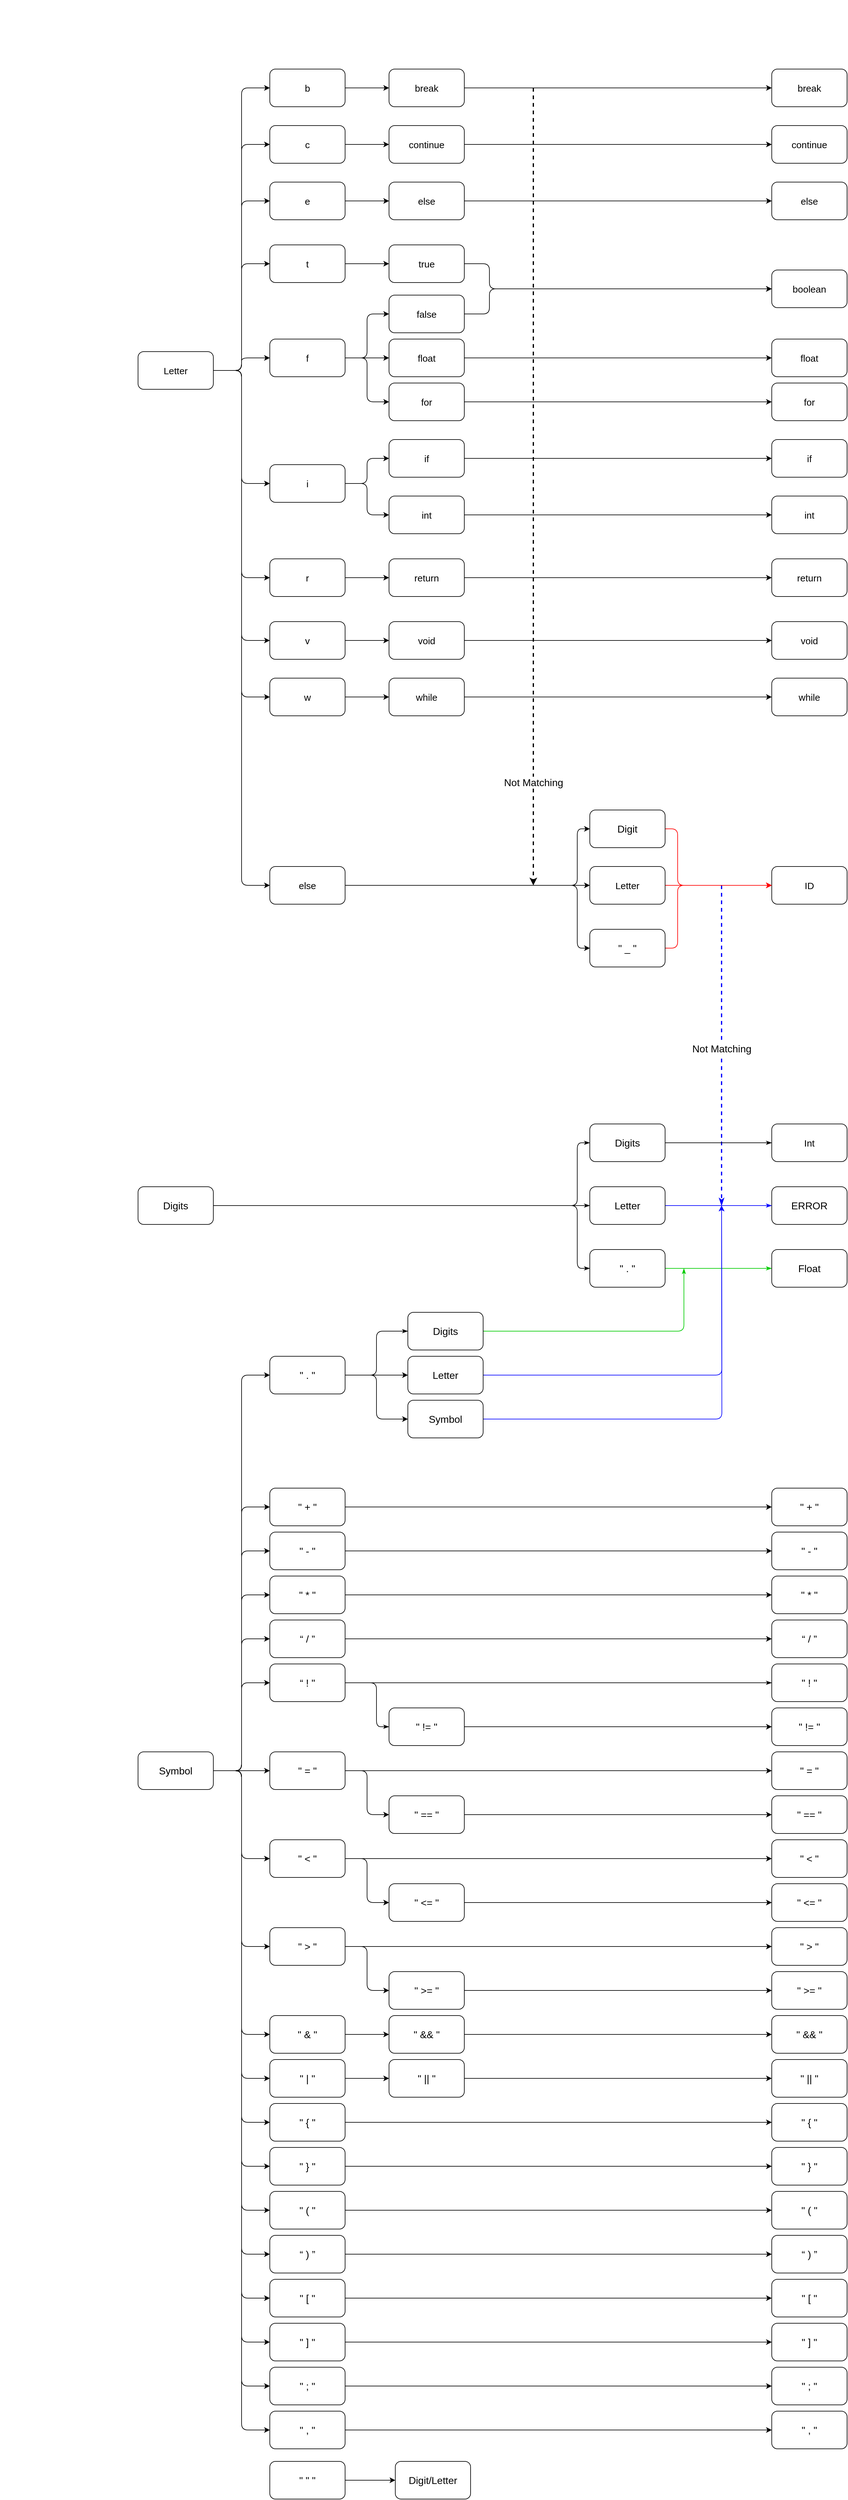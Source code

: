 <mxfile version="16.5.1" type="device"><diagram id="kugK7d_m_I6l_-hCXV15" name="Page-1"><mxGraphModel dx="566" dy="428" grid="1" gridSize="10" guides="1" tooltips="1" connect="1" arrows="1" fold="1" page="1" pageScale="1" pageWidth="1000" pageHeight="6000" math="0" shadow="0"><root><mxCell id="0"/><mxCell id="1" parent="0"/><mxCell id="OHF6wKomhQpVmv7_V9Qr-1" value="&lt;p class=&quot;p1&quot; style=&quot;margin: 0px ; font-stretch: normal ; font-size: 15px ; line-height: normal&quot;&gt;&lt;br&gt;&lt;/p&gt;" style="text;html=1;strokeColor=none;fillColor=none;align=center;verticalAlign=middle;whiteSpace=wrap;rounded=0;fontFamily=Helvetica;fontSize=15;" parent="1" vertex="1"><mxGeometry x="80" y="70" width="121" height="40" as="geometry"/></mxCell><mxCell id="OHF6wKomhQpVmv7_V9Qr-24" style="edgeStyle=orthogonalEdgeStyle;rounded=1;orthogonalLoop=1;jettySize=auto;html=1;exitX=1;exitY=0.5;exitDx=0;exitDy=0;entryX=0;entryY=0.5;entryDx=0;entryDy=0;startArrow=none;startFill=0;endArrow=classic;endFill=1;fontFamily=Helvetica;fontSize=15;" parent="1" source="OHF6wKomhQpVmv7_V9Qr-9" target="OHF6wKomhQpVmv7_V9Qr-15" edge="1"><mxGeometry relative="1" as="geometry"/></mxCell><mxCell id="OHF6wKomhQpVmv7_V9Qr-25" style="edgeStyle=orthogonalEdgeStyle;rounded=1;orthogonalLoop=1;jettySize=auto;html=1;exitX=1;exitY=0.5;exitDx=0;exitDy=0;entryX=0;entryY=0.5;entryDx=0;entryDy=0;startArrow=none;startFill=0;endArrow=classic;endFill=1;fontFamily=Helvetica;fontSize=15;" parent="1" source="OHF6wKomhQpVmv7_V9Qr-9" target="OHF6wKomhQpVmv7_V9Qr-18" edge="1"><mxGeometry relative="1" as="geometry"/></mxCell><mxCell id="OHF6wKomhQpVmv7_V9Qr-26" style="edgeStyle=orthogonalEdgeStyle;rounded=1;orthogonalLoop=1;jettySize=auto;html=1;exitX=1;exitY=0.5;exitDx=0;exitDy=0;entryX=0;entryY=0.5;entryDx=0;entryDy=0;startArrow=none;startFill=0;endArrow=classic;endFill=1;fontFamily=Helvetica;fontSize=15;" parent="1" source="OHF6wKomhQpVmv7_V9Qr-9" target="OHF6wKomhQpVmv7_V9Qr-21" edge="1"><mxGeometry relative="1" as="geometry"/></mxCell><mxCell id="OHF6wKomhQpVmv7_V9Qr-32" style="edgeStyle=orthogonalEdgeStyle;rounded=1;orthogonalLoop=1;jettySize=auto;html=1;exitX=1;exitY=0.5;exitDx=0;exitDy=0;entryX=0;entryY=0.5;entryDx=0;entryDy=0;startArrow=none;startFill=0;endArrow=classic;endFill=1;fontFamily=Helvetica;fontSize=15;" parent="1" source="OHF6wKomhQpVmv7_V9Qr-9" target="OHF6wKomhQpVmv7_V9Qr-27" edge="1"><mxGeometry relative="1" as="geometry"/></mxCell><mxCell id="OHF6wKomhQpVmv7_V9Qr-38" style="edgeStyle=orthogonalEdgeStyle;rounded=1;orthogonalLoop=1;jettySize=auto;html=1;exitX=1;exitY=0.5;exitDx=0;exitDy=0;entryX=0;entryY=0.5;entryDx=0;entryDy=0;startArrow=none;startFill=0;endArrow=classic;endFill=1;fontFamily=Helvetica;fontSize=15;" parent="1" source="OHF6wKomhQpVmv7_V9Qr-9" target="OHF6wKomhQpVmv7_V9Qr-35" edge="1"><mxGeometry relative="1" as="geometry"/></mxCell><mxCell id="OHF6wKomhQpVmv7_V9Qr-48" style="edgeStyle=orthogonalEdgeStyle;rounded=1;orthogonalLoop=1;jettySize=auto;html=1;exitX=1;exitY=0.5;exitDx=0;exitDy=0;entryX=0;entryY=0.5;entryDx=0;entryDy=0;startArrow=none;startFill=0;endArrow=classic;endFill=1;fontFamily=Helvetica;fontSize=15;" parent="1" source="OHF6wKomhQpVmv7_V9Qr-9" target="OHF6wKomhQpVmv7_V9Qr-41" edge="1"><mxGeometry relative="1" as="geometry"/></mxCell><mxCell id="OHF6wKomhQpVmv7_V9Qr-49" style="edgeStyle=orthogonalEdgeStyle;rounded=1;orthogonalLoop=1;jettySize=auto;html=1;exitX=1;exitY=0.5;exitDx=0;exitDy=0;entryX=0;entryY=0.5;entryDx=0;entryDy=0;startArrow=none;startFill=0;endArrow=classic;endFill=1;fontFamily=Helvetica;fontSize=15;" parent="1" source="OHF6wKomhQpVmv7_V9Qr-9" target="OHF6wKomhQpVmv7_V9Qr-45" edge="1"><mxGeometry relative="1" as="geometry"/></mxCell><mxCell id="OHF6wKomhQpVmv7_V9Qr-50" style="edgeStyle=orthogonalEdgeStyle;rounded=1;orthogonalLoop=1;jettySize=auto;html=1;exitX=1;exitY=0.5;exitDx=0;exitDy=0;entryX=0;entryY=0.5;entryDx=0;entryDy=0;startArrow=none;startFill=0;endArrow=classic;endFill=1;fontFamily=Helvetica;fontSize=15;" parent="1" source="OHF6wKomhQpVmv7_V9Qr-9" target="OHF6wKomhQpVmv7_V9Qr-43" edge="1"><mxGeometry relative="1" as="geometry"/></mxCell><mxCell id="OHF6wKomhQpVmv7_V9Qr-60" style="edgeStyle=orthogonalEdgeStyle;rounded=1;orthogonalLoop=1;jettySize=auto;html=1;exitX=1;exitY=0.5;exitDx=0;exitDy=0;entryX=0;entryY=0.5;entryDx=0;entryDy=0;startArrow=none;startFill=0;endArrow=classic;endFill=1;fontFamily=Helvetica;fontSize=15;" parent="1" source="OHF6wKomhQpVmv7_V9Qr-9" target="OHF6wKomhQpVmv7_V9Qr-57" edge="1"><mxGeometry relative="1" as="geometry"/></mxCell><mxCell id="OHF6wKomhQpVmv7_V9Qr-67" style="edgeStyle=orthogonalEdgeStyle;rounded=1;orthogonalLoop=1;jettySize=auto;html=1;exitX=1;exitY=0.5;exitDx=0;exitDy=0;entryX=0;entryY=0.5;entryDx=0;entryDy=0;startArrow=none;startFill=0;endArrow=classic;endFill=1;fontFamily=Helvetica;fontSize=15;" parent="1" source="OHF6wKomhQpVmv7_V9Qr-9" target="OHF6wKomhQpVmv7_V9Qr-66" edge="1"><mxGeometry relative="1" as="geometry"/></mxCell><mxCell id="OHF6wKomhQpVmv7_V9Qr-9" value="Letter" style="rounded=1;whiteSpace=wrap;html=1;fontFamily=Helvetica;fontSize=15;" parent="1" vertex="1"><mxGeometry x="300" y="630" width="120" height="60" as="geometry"/></mxCell><mxCell id="OHF6wKomhQpVmv7_V9Qr-10" value="ID" style="rounded=1;whiteSpace=wrap;html=1;fontFamily=Helvetica;fontSize=15;" parent="1" vertex="1"><mxGeometry x="1310" y="1450" width="120" height="60" as="geometry"/></mxCell><mxCell id="OHF6wKomhQpVmv7_V9Qr-17" style="edgeStyle=orthogonalEdgeStyle;rounded=1;orthogonalLoop=1;jettySize=auto;html=1;exitX=1;exitY=0.5;exitDx=0;exitDy=0;entryX=0;entryY=0.5;entryDx=0;entryDy=0;startArrow=none;startFill=0;endArrow=classic;endFill=1;fontFamily=Helvetica;fontSize=15;strokeColor=#000000;" parent="1" source="OHF6wKomhQpVmv7_V9Qr-15" target="OHF6wKomhQpVmv7_V9Qr-16" edge="1"><mxGeometry relative="1" as="geometry"/></mxCell><mxCell id="OHF6wKomhQpVmv7_V9Qr-15" value="b" style="rounded=1;whiteSpace=wrap;html=1;fontFamily=Helvetica;fontSize=15;" parent="1" vertex="1"><mxGeometry x="510" y="180" width="120" height="60" as="geometry"/></mxCell><mxCell id="OHF6wKomhQpVmv7_V9Qr-109" style="edgeStyle=orthogonalEdgeStyle;rounded=1;orthogonalLoop=1;jettySize=auto;html=1;exitX=1;exitY=0.5;exitDx=0;exitDy=0;entryX=0;entryY=0.5;entryDx=0;entryDy=0;fontFamily=Helvetica;fontSize=16;fontColor=#000000;startArrow=none;startFill=0;endArrow=classic;endFill=1;strokeColor=#000000;" parent="1" source="OHF6wKomhQpVmv7_V9Qr-16" target="OHF6wKomhQpVmv7_V9Qr-99" edge="1"><mxGeometry relative="1" as="geometry"/></mxCell><mxCell id="OHF6wKomhQpVmv7_V9Qr-124" style="edgeStyle=orthogonalEdgeStyle;rounded=1;orthogonalLoop=1;jettySize=auto;html=1;fontFamily=Helvetica;fontSize=16;fontColor=#000000;startArrow=none;startFill=0;endArrow=classic;endFill=1;strokeColor=#000000;dashed=1;strokeWidth=2;" parent="1" edge="1"><mxGeometry relative="1" as="geometry"><mxPoint x="930" y="210" as="sourcePoint"/><mxPoint x="930" y="1480" as="targetPoint"/></mxGeometry></mxCell><mxCell id="OHF6wKomhQpVmv7_V9Qr-125" value="Not Matching" style="edgeLabel;html=1;align=center;verticalAlign=middle;resizable=0;points=[];fontSize=16;fontFamily=Helvetica;fontColor=#000000;" parent="OHF6wKomhQpVmv7_V9Qr-124" vertex="1" connectable="0"><mxGeometry x="0.001" y="6" relative="1" as="geometry"><mxPoint x="-6" y="470" as="offset"/></mxGeometry></mxCell><mxCell id="OHF6wKomhQpVmv7_V9Qr-16" value="break" style="rounded=1;whiteSpace=wrap;html=1;fontFamily=Helvetica;fontSize=15;" parent="1" vertex="1"><mxGeometry x="700" y="180" width="120" height="60" as="geometry"/></mxCell><mxCell id="OHF6wKomhQpVmv7_V9Qr-19" style="edgeStyle=orthogonalEdgeStyle;rounded=1;orthogonalLoop=1;jettySize=auto;html=1;exitX=1;exitY=0.5;exitDx=0;exitDy=0;startArrow=none;startFill=0;endArrow=classic;endFill=1;fontFamily=Helvetica;fontSize=15;strokeColor=#000000;" parent="1" source="OHF6wKomhQpVmv7_V9Qr-18" target="OHF6wKomhQpVmv7_V9Qr-20" edge="1"><mxGeometry relative="1" as="geometry"><mxPoint x="680" y="300.333" as="targetPoint"/></mxGeometry></mxCell><mxCell id="OHF6wKomhQpVmv7_V9Qr-18" value="c" style="rounded=1;whiteSpace=wrap;html=1;fontFamily=Helvetica;fontSize=15;" parent="1" vertex="1"><mxGeometry x="510" y="270" width="120" height="60" as="geometry"/></mxCell><mxCell id="OHF6wKomhQpVmv7_V9Qr-110" style="edgeStyle=orthogonalEdgeStyle;rounded=1;orthogonalLoop=1;jettySize=auto;html=1;exitX=1;exitY=0.5;exitDx=0;exitDy=0;entryX=0;entryY=0.5;entryDx=0;entryDy=0;fontFamily=Helvetica;fontSize=16;fontColor=#000000;startArrow=none;startFill=0;endArrow=classic;endFill=1;strokeColor=#000000;" parent="1" source="OHF6wKomhQpVmv7_V9Qr-20" target="OHF6wKomhQpVmv7_V9Qr-100" edge="1"><mxGeometry relative="1" as="geometry"/></mxCell><mxCell id="OHF6wKomhQpVmv7_V9Qr-20" value="continue" style="rounded=1;whiteSpace=wrap;html=1;fontFamily=Helvetica;fontSize=15;" parent="1" vertex="1"><mxGeometry x="700" y="270.003" width="120" height="60" as="geometry"/></mxCell><mxCell id="OHF6wKomhQpVmv7_V9Qr-23" style="edgeStyle=orthogonalEdgeStyle;rounded=1;orthogonalLoop=1;jettySize=auto;html=1;exitX=1;exitY=0.5;exitDx=0;exitDy=0;entryX=0;entryY=0.5;entryDx=0;entryDy=0;startArrow=none;startFill=0;endArrow=classic;endFill=1;fontFamily=Helvetica;fontSize=15;strokeColor=#000000;" parent="1" source="OHF6wKomhQpVmv7_V9Qr-21" target="OHF6wKomhQpVmv7_V9Qr-22" edge="1"><mxGeometry relative="1" as="geometry"/></mxCell><mxCell id="OHF6wKomhQpVmv7_V9Qr-21" value="e" style="rounded=1;whiteSpace=wrap;html=1;fontFamily=Helvetica;fontSize=15;" parent="1" vertex="1"><mxGeometry x="510" y="360" width="120" height="60" as="geometry"/></mxCell><mxCell id="OHF6wKomhQpVmv7_V9Qr-111" style="edgeStyle=orthogonalEdgeStyle;rounded=1;orthogonalLoop=1;jettySize=auto;html=1;exitX=1;exitY=0.5;exitDx=0;exitDy=0;entryX=0;entryY=0.5;entryDx=0;entryDy=0;fontFamily=Helvetica;fontSize=16;fontColor=#000000;startArrow=none;startFill=0;endArrow=classic;endFill=1;strokeColor=#000000;" parent="1" source="OHF6wKomhQpVmv7_V9Qr-22" target="OHF6wKomhQpVmv7_V9Qr-101" edge="1"><mxGeometry relative="1" as="geometry"/></mxCell><mxCell id="OHF6wKomhQpVmv7_V9Qr-22" value="else" style="rounded=1;whiteSpace=wrap;html=1;fontFamily=Helvetica;fontSize=15;" parent="1" vertex="1"><mxGeometry x="700" y="360" width="120" height="60" as="geometry"/></mxCell><mxCell id="OHF6wKomhQpVmv7_V9Qr-30" style="edgeStyle=orthogonalEdgeStyle;rounded=1;orthogonalLoop=1;jettySize=auto;html=1;exitX=1;exitY=0.5;exitDx=0;exitDy=0;entryX=0;entryY=0.5;entryDx=0;entryDy=0;startArrow=none;startFill=0;endArrow=classic;endFill=1;fontFamily=Helvetica;fontSize=15;strokeColor=#000000;" parent="1" source="OHF6wKomhQpVmv7_V9Qr-27" target="OHF6wKomhQpVmv7_V9Qr-28" edge="1"><mxGeometry relative="1" as="geometry"><mxPoint x="680" y="600" as="targetPoint"/></mxGeometry></mxCell><mxCell id="OHF6wKomhQpVmv7_V9Qr-119" style="edgeStyle=orthogonalEdgeStyle;rounded=1;orthogonalLoop=1;jettySize=auto;html=1;exitX=1;exitY=0.5;exitDx=0;exitDy=0;entryX=0;entryY=0.5;entryDx=0;entryDy=0;fontFamily=Helvetica;fontSize=16;fontColor=#000000;startArrow=none;startFill=0;endArrow=classic;endFill=1;strokeColor=#000000;" parent="1" source="OHF6wKomhQpVmv7_V9Qr-27" target="OHF6wKomhQpVmv7_V9Qr-64" edge="1"><mxGeometry relative="1" as="geometry"/></mxCell><mxCell id="OHF6wKomhQpVmv7_V9Qr-120" style="edgeStyle=orthogonalEdgeStyle;rounded=1;orthogonalLoop=1;jettySize=auto;html=1;exitX=1;exitY=0.5;exitDx=0;exitDy=0;entryX=0;entryY=0.5;entryDx=0;entryDy=0;fontFamily=Helvetica;fontSize=16;fontColor=#000000;startArrow=none;startFill=0;endArrow=classic;endFill=1;strokeColor=#000000;" parent="1" source="OHF6wKomhQpVmv7_V9Qr-27" target="OHF6wKomhQpVmv7_V9Qr-29" edge="1"><mxGeometry relative="1" as="geometry"/></mxCell><mxCell id="OHF6wKomhQpVmv7_V9Qr-27" value="f" style="rounded=1;whiteSpace=wrap;html=1;fontFamily=Helvetica;fontSize=15;strokeColor=#000000;" parent="1" vertex="1"><mxGeometry x="510" y="610" width="120" height="60" as="geometry"/></mxCell><mxCell id="OHF6wKomhQpVmv7_V9Qr-112" style="edgeStyle=orthogonalEdgeStyle;rounded=1;orthogonalLoop=1;jettySize=auto;html=1;exitX=1;exitY=0.5;exitDx=0;exitDy=0;entryX=0;entryY=0.5;entryDx=0;entryDy=0;fontFamily=Helvetica;fontSize=16;fontColor=#000000;startArrow=none;startFill=0;endArrow=classic;endFill=1;strokeColor=#000000;" parent="1" source="OHF6wKomhQpVmv7_V9Qr-28" target="OHF6wKomhQpVmv7_V9Qr-102" edge="1"><mxGeometry relative="1" as="geometry"/></mxCell><mxCell id="OHF6wKomhQpVmv7_V9Qr-28" value="float" style="rounded=1;whiteSpace=wrap;html=1;fontFamily=Helvetica;fontSize=15;" parent="1" vertex="1"><mxGeometry x="700" y="610" width="120" height="60" as="geometry"/></mxCell><mxCell id="OHF6wKomhQpVmv7_V9Qr-113" style="edgeStyle=orthogonalEdgeStyle;rounded=1;orthogonalLoop=1;jettySize=auto;html=1;exitX=1;exitY=0.5;exitDx=0;exitDy=0;entryX=0;entryY=0.5;entryDx=0;entryDy=0;fontFamily=Helvetica;fontSize=16;fontColor=#000000;startArrow=none;startFill=0;endArrow=classic;endFill=1;strokeColor=#000000;" parent="1" source="OHF6wKomhQpVmv7_V9Qr-29" target="OHF6wKomhQpVmv7_V9Qr-103" edge="1"><mxGeometry relative="1" as="geometry"/></mxCell><mxCell id="OHF6wKomhQpVmv7_V9Qr-29" value="for" style="rounded=1;whiteSpace=wrap;html=1;fontFamily=Helvetica;fontSize=15;" parent="1" vertex="1"><mxGeometry x="700" y="680" width="120" height="60" as="geometry"/></mxCell><mxCell id="OHF6wKomhQpVmv7_V9Qr-114" style="edgeStyle=orthogonalEdgeStyle;rounded=1;orthogonalLoop=1;jettySize=auto;html=1;exitX=1;exitY=0.5;exitDx=0;exitDy=0;entryX=0;entryY=0.5;entryDx=0;entryDy=0;fontFamily=Helvetica;fontSize=16;fontColor=#000000;startArrow=none;startFill=0;endArrow=classic;endFill=1;strokeColor=#000000;" parent="1" source="OHF6wKomhQpVmv7_V9Qr-33" target="OHF6wKomhQpVmv7_V9Qr-104" edge="1"><mxGeometry relative="1" as="geometry"/></mxCell><mxCell id="OHF6wKomhQpVmv7_V9Qr-33" value="if" style="rounded=1;whiteSpace=wrap;html=1;fontFamily=Helvetica;fontSize=15;" parent="1" vertex="1"><mxGeometry x="700" y="770" width="120" height="60" as="geometry"/></mxCell><mxCell id="OHF6wKomhQpVmv7_V9Qr-115" style="edgeStyle=orthogonalEdgeStyle;rounded=1;orthogonalLoop=1;jettySize=auto;html=1;exitX=1;exitY=0.5;exitDx=0;exitDy=0;entryX=0;entryY=0.5;entryDx=0;entryDy=0;fontFamily=Helvetica;fontSize=16;fontColor=#000000;startArrow=none;startFill=0;endArrow=classic;endFill=1;strokeColor=#000000;" parent="1" source="OHF6wKomhQpVmv7_V9Qr-34" target="OHF6wKomhQpVmv7_V9Qr-105" edge="1"><mxGeometry relative="1" as="geometry"/></mxCell><mxCell id="OHF6wKomhQpVmv7_V9Qr-34" value="int" style="rounded=1;whiteSpace=wrap;html=1;fontFamily=Helvetica;fontSize=15;" parent="1" vertex="1"><mxGeometry x="700" y="860" width="120" height="60" as="geometry"/></mxCell><mxCell id="OHF6wKomhQpVmv7_V9Qr-121" style="edgeStyle=orthogonalEdgeStyle;rounded=1;orthogonalLoop=1;jettySize=auto;html=1;exitX=1;exitY=0.5;exitDx=0;exitDy=0;entryX=0;entryY=0.5;entryDx=0;entryDy=0;fontFamily=Helvetica;fontSize=16;fontColor=#000000;startArrow=none;startFill=0;endArrow=classic;endFill=1;strokeColor=#000000;" parent="1" source="OHF6wKomhQpVmv7_V9Qr-35" target="OHF6wKomhQpVmv7_V9Qr-33" edge="1"><mxGeometry relative="1" as="geometry"/></mxCell><mxCell id="OHF6wKomhQpVmv7_V9Qr-122" style="edgeStyle=orthogonalEdgeStyle;rounded=1;orthogonalLoop=1;jettySize=auto;html=1;exitX=1;exitY=0.5;exitDx=0;exitDy=0;entryX=0;entryY=0.5;entryDx=0;entryDy=0;fontFamily=Helvetica;fontSize=16;fontColor=#000000;startArrow=none;startFill=0;endArrow=classic;endFill=1;strokeColor=#000000;" parent="1" source="OHF6wKomhQpVmv7_V9Qr-35" target="OHF6wKomhQpVmv7_V9Qr-34" edge="1"><mxGeometry relative="1" as="geometry"/></mxCell><mxCell id="OHF6wKomhQpVmv7_V9Qr-35" value="i" style="rounded=1;whiteSpace=wrap;html=1;fontFamily=Helvetica;fontSize=15;" parent="1" vertex="1"><mxGeometry x="510" y="810" width="120" height="60" as="geometry"/></mxCell><mxCell id="OHF6wKomhQpVmv7_V9Qr-116" style="edgeStyle=orthogonalEdgeStyle;rounded=1;orthogonalLoop=1;jettySize=auto;html=1;exitX=1;exitY=0.5;exitDx=0;exitDy=0;entryX=0;entryY=0.5;entryDx=0;entryDy=0;fontFamily=Helvetica;fontSize=16;fontColor=#000000;startArrow=none;startFill=0;endArrow=classic;endFill=1;strokeColor=#000000;" parent="1" source="OHF6wKomhQpVmv7_V9Qr-40" target="OHF6wKomhQpVmv7_V9Qr-106" edge="1"><mxGeometry relative="1" as="geometry"/></mxCell><mxCell id="OHF6wKomhQpVmv7_V9Qr-40" value="return" style="rounded=1;whiteSpace=wrap;html=1;fontFamily=Helvetica;fontSize=15;" parent="1" vertex="1"><mxGeometry x="700" y="960" width="120" height="60" as="geometry"/></mxCell><mxCell id="OHF6wKomhQpVmv7_V9Qr-51" style="edgeStyle=orthogonalEdgeStyle;rounded=1;orthogonalLoop=1;jettySize=auto;html=1;exitX=1;exitY=0.5;exitDx=0;exitDy=0;entryX=0;entryY=0.5;entryDx=0;entryDy=0;startArrow=none;startFill=0;endArrow=classic;endFill=1;fontFamily=Helvetica;fontSize=15;strokeColor=#000000;" parent="1" source="OHF6wKomhQpVmv7_V9Qr-41" target="OHF6wKomhQpVmv7_V9Qr-40" edge="1"><mxGeometry relative="1" as="geometry"/></mxCell><mxCell id="OHF6wKomhQpVmv7_V9Qr-41" value="r" style="rounded=1;whiteSpace=wrap;html=1;fontFamily=Helvetica;fontSize=15;" parent="1" vertex="1"><mxGeometry x="510" y="960" width="120" height="60" as="geometry"/></mxCell><mxCell id="OHF6wKomhQpVmv7_V9Qr-118" style="edgeStyle=orthogonalEdgeStyle;rounded=1;orthogonalLoop=1;jettySize=auto;html=1;exitX=1;exitY=0.5;exitDx=0;exitDy=0;entryX=0;entryY=0.5;entryDx=0;entryDy=0;fontFamily=Helvetica;fontSize=16;fontColor=#000000;startArrow=none;startFill=0;endArrow=classic;endFill=1;strokeColor=#000000;" parent="1" source="OHF6wKomhQpVmv7_V9Qr-42" target="OHF6wKomhQpVmv7_V9Qr-107" edge="1"><mxGeometry relative="1" as="geometry"/></mxCell><mxCell id="OHF6wKomhQpVmv7_V9Qr-42" value="while" style="rounded=1;whiteSpace=wrap;html=1;fontFamily=Helvetica;fontSize=15;" parent="1" vertex="1"><mxGeometry x="700" y="1150" width="120" height="60" as="geometry"/></mxCell><mxCell id="OHF6wKomhQpVmv7_V9Qr-53" style="edgeStyle=orthogonalEdgeStyle;rounded=1;orthogonalLoop=1;jettySize=auto;html=1;exitX=1;exitY=0.5;exitDx=0;exitDy=0;entryX=0;entryY=0.5;entryDx=0;entryDy=0;startArrow=none;startFill=0;endArrow=classic;endFill=1;fontFamily=Helvetica;fontSize=15;strokeColor=#000000;" parent="1" source="OHF6wKomhQpVmv7_V9Qr-43" target="OHF6wKomhQpVmv7_V9Qr-42" edge="1"><mxGeometry relative="1" as="geometry"/></mxCell><mxCell id="OHF6wKomhQpVmv7_V9Qr-43" value="w" style="rounded=1;whiteSpace=wrap;html=1;fontFamily=Helvetica;fontSize=15;" parent="1" vertex="1"><mxGeometry x="510" y="1150" width="120" height="60" as="geometry"/></mxCell><mxCell id="OHF6wKomhQpVmv7_V9Qr-117" style="edgeStyle=orthogonalEdgeStyle;rounded=1;orthogonalLoop=1;jettySize=auto;html=1;exitX=1;exitY=0.5;exitDx=0;exitDy=0;entryX=0;entryY=0.5;entryDx=0;entryDy=0;fontFamily=Helvetica;fontSize=16;fontColor=#000000;startArrow=none;startFill=0;endArrow=classic;endFill=1;strokeColor=#000000;" parent="1" source="OHF6wKomhQpVmv7_V9Qr-44" target="OHF6wKomhQpVmv7_V9Qr-108" edge="1"><mxGeometry relative="1" as="geometry"/></mxCell><mxCell id="OHF6wKomhQpVmv7_V9Qr-44" value="void" style="rounded=1;whiteSpace=wrap;html=1;fontFamily=Helvetica;fontSize=15;" parent="1" vertex="1"><mxGeometry x="700" y="1060" width="120" height="60" as="geometry"/></mxCell><mxCell id="OHF6wKomhQpVmv7_V9Qr-52" style="edgeStyle=orthogonalEdgeStyle;rounded=1;orthogonalLoop=1;jettySize=auto;html=1;exitX=1;exitY=0.5;exitDx=0;exitDy=0;entryX=0;entryY=0.5;entryDx=0;entryDy=0;startArrow=none;startFill=0;endArrow=classic;endFill=1;fontFamily=Helvetica;fontSize=15;strokeColor=#000000;" parent="1" source="OHF6wKomhQpVmv7_V9Qr-45" target="OHF6wKomhQpVmv7_V9Qr-44" edge="1"><mxGeometry relative="1" as="geometry"/></mxCell><mxCell id="OHF6wKomhQpVmv7_V9Qr-45" value="v" style="rounded=1;whiteSpace=wrap;html=1;fontFamily=Helvetica;fontSize=15;" parent="1" vertex="1"><mxGeometry x="510" y="1060" width="120" height="60" as="geometry"/></mxCell><mxCell id="OHF6wKomhQpVmv7_V9Qr-62" style="edgeStyle=orthogonalEdgeStyle;rounded=1;orthogonalLoop=1;jettySize=auto;html=1;exitX=1;exitY=0.5;exitDx=0;exitDy=0;startArrow=none;startFill=0;endArrow=classic;endFill=1;fontFamily=Helvetica;fontSize=15;strokeColor=#000000;" parent="1" source="OHF6wKomhQpVmv7_V9Qr-57" target="OHF6wKomhQpVmv7_V9Qr-63" edge="1"><mxGeometry relative="1" as="geometry"><mxPoint x="990" y="1479.667" as="targetPoint"/></mxGeometry></mxCell><mxCell id="OHF6wKomhQpVmv7_V9Qr-90" style="edgeStyle=orthogonalEdgeStyle;rounded=1;orthogonalLoop=1;jettySize=auto;html=1;exitX=1;exitY=0.5;exitDx=0;exitDy=0;entryX=0;entryY=0.5;entryDx=0;entryDy=0;fontFamily=Helvetica;fontSize=16;fontColor=#000000;startArrow=none;startFill=0;endArrow=classic;endFill=1;strokeColor=#000000;" parent="1" source="OHF6wKomhQpVmv7_V9Qr-57" target="OHF6wKomhQpVmv7_V9Qr-89" edge="1"><mxGeometry relative="1" as="geometry"><Array as="points"><mxPoint x="1000" y="1480"/><mxPoint x="1000" y="1390"/></Array></mxGeometry></mxCell><mxCell id="OHF6wKomhQpVmv7_V9Qr-92" style="edgeStyle=orthogonalEdgeStyle;rounded=1;orthogonalLoop=1;jettySize=auto;html=1;exitX=1;exitY=0.5;exitDx=0;exitDy=0;entryX=0;entryY=0.5;entryDx=0;entryDy=0;fontFamily=Helvetica;fontSize=16;fontColor=#000000;startArrow=none;startFill=0;endArrow=classic;endFill=1;strokeColor=#000000;" parent="1" source="OHF6wKomhQpVmv7_V9Qr-57" target="OHF6wKomhQpVmv7_V9Qr-91" edge="1"><mxGeometry relative="1" as="geometry"><Array as="points"><mxPoint x="1000" y="1480"/><mxPoint x="1000" y="1580"/></Array></mxGeometry></mxCell><mxCell id="OHF6wKomhQpVmv7_V9Qr-57" value="else" style="rounded=1;whiteSpace=wrap;html=1;fontFamily=Helvetica;fontSize=15;" parent="1" vertex="1"><mxGeometry x="510" y="1450" width="120" height="60" as="geometry"/></mxCell><mxCell id="OHF6wKomhQpVmv7_V9Qr-94" style="edgeStyle=orthogonalEdgeStyle;rounded=1;orthogonalLoop=1;jettySize=auto;html=1;exitX=1;exitY=0.5;exitDx=0;exitDy=0;fontFamily=Helvetica;fontSize=16;fontColor=#000000;startArrow=none;startFill=0;endArrow=classic;endFill=1;strokeColor=#FF0000;" parent="1" source="OHF6wKomhQpVmv7_V9Qr-63" edge="1"><mxGeometry relative="1" as="geometry"><mxPoint x="1310" y="1480" as="targetPoint"/></mxGeometry></mxCell><mxCell id="OHF6wKomhQpVmv7_V9Qr-126" style="edgeStyle=orthogonalEdgeStyle;rounded=1;orthogonalLoop=1;jettySize=auto;html=1;dashed=1;fontFamily=Helvetica;fontSize=16;fontColor=#000000;startArrow=none;startFill=0;endArrow=classicThin;endFill=1;strokeColor=#0000FF;strokeWidth=2;" parent="1" edge="1"><mxGeometry relative="1" as="geometry"><mxPoint x="1230" y="1480" as="sourcePoint"/><mxPoint x="1230" y="1990" as="targetPoint"/><Array as="points"><mxPoint x="1230" y="1480"/><mxPoint x="1230" y="1990"/></Array></mxGeometry></mxCell><mxCell id="OHF6wKomhQpVmv7_V9Qr-127" value="Not Matching" style="edgeLabel;html=1;align=center;verticalAlign=middle;resizable=0;points=[];fontSize=16;fontFamily=Helvetica;fontColor=#000000;" parent="OHF6wKomhQpVmv7_V9Qr-126" vertex="1" connectable="0"><mxGeometry x="-0.491" y="-5" relative="1" as="geometry"><mxPoint x="5" y="130" as="offset"/></mxGeometry></mxCell><mxCell id="OHF6wKomhQpVmv7_V9Qr-63" value="&lt;p class=&quot;p1&quot; style=&quot;margin: 0px ; font-stretch: normal ; font-size: 15px ; line-height: normal&quot;&gt;Letter&lt;/p&gt;" style="rounded=1;whiteSpace=wrap;html=1;fontFamily=Helvetica;fontSize=15;" parent="1" vertex="1"><mxGeometry x="1020" y="1449.997" width="120" height="60" as="geometry"/></mxCell><mxCell id="OHF6wKomhQpVmv7_V9Qr-72" style="edgeStyle=orthogonalEdgeStyle;rounded=1;orthogonalLoop=1;jettySize=auto;html=1;exitX=1;exitY=0.5;exitDx=0;exitDy=0;startArrow=none;startFill=0;endArrow=classic;endFill=1;entryX=0;entryY=0.5;entryDx=0;entryDy=0;fontFamily=Helvetica;fontSize=15;strokeColor=#000000;" parent="1" source="OHF6wKomhQpVmv7_V9Qr-64" target="OHF6wKomhQpVmv7_V9Qr-70" edge="1"><mxGeometry relative="1" as="geometry"><mxPoint x="1220" y="540" as="targetPoint"/><Array as="points"><mxPoint x="860" y="570"/><mxPoint x="860" y="530"/></Array></mxGeometry></mxCell><mxCell id="OHF6wKomhQpVmv7_V9Qr-64" value="false" style="rounded=1;whiteSpace=wrap;html=1;fontFamily=Helvetica;fontSize=15;" parent="1" vertex="1"><mxGeometry x="700" y="540" width="120" height="60" as="geometry"/></mxCell><mxCell id="OHF6wKomhQpVmv7_V9Qr-68" style="edgeStyle=orthogonalEdgeStyle;rounded=1;orthogonalLoop=1;jettySize=auto;html=1;exitX=1;exitY=0.5;exitDx=0;exitDy=0;startArrow=none;startFill=0;endArrow=classic;endFill=1;fontFamily=Helvetica;fontSize=15;strokeColor=#000000;" parent="1" source="OHF6wKomhQpVmv7_V9Qr-66" target="OHF6wKomhQpVmv7_V9Qr-69" edge="1"><mxGeometry relative="1" as="geometry"><mxPoint x="680" y="490.333" as="targetPoint"/></mxGeometry></mxCell><mxCell id="OHF6wKomhQpVmv7_V9Qr-66" value="t" style="rounded=1;whiteSpace=wrap;html=1;fontFamily=Helvetica;fontSize=15;" parent="1" vertex="1"><mxGeometry x="510" y="460" width="120" height="60" as="geometry"/></mxCell><mxCell id="OHF6wKomhQpVmv7_V9Qr-71" style="edgeStyle=orthogonalEdgeStyle;rounded=1;orthogonalLoop=1;jettySize=auto;html=1;exitX=1;exitY=0.5;exitDx=0;exitDy=0;entryX=0;entryY=0.5;entryDx=0;entryDy=0;startArrow=none;startFill=0;endArrow=classic;endFill=1;fontFamily=Helvetica;fontSize=15;strokeColor=#000000;" parent="1" source="OHF6wKomhQpVmv7_V9Qr-69" target="OHF6wKomhQpVmv7_V9Qr-70" edge="1"><mxGeometry relative="1" as="geometry"><Array as="points"><mxPoint x="860" y="490"/><mxPoint x="860" y="530"/></Array></mxGeometry></mxCell><mxCell id="OHF6wKomhQpVmv7_V9Qr-69" value="true" style="rounded=1;whiteSpace=wrap;html=1;fontFamily=Helvetica;fontSize=15;" parent="1" vertex="1"><mxGeometry x="700" y="460.003" width="120" height="60" as="geometry"/></mxCell><mxCell id="OHF6wKomhQpVmv7_V9Qr-70" value="boolean" style="rounded=1;whiteSpace=wrap;html=1;fontFamily=Helvetica;fontSize=15;" parent="1" vertex="1"><mxGeometry x="1310" y="500" width="120" height="60" as="geometry"/></mxCell><mxCell id="OHF6wKomhQpVmv7_V9Qr-93" style="edgeStyle=orthogonalEdgeStyle;rounded=1;orthogonalLoop=1;jettySize=auto;html=1;exitX=1;exitY=0.5;exitDx=0;exitDy=0;entryX=0;entryY=0.5;entryDx=0;entryDy=0;fontFamily=Helvetica;fontSize=16;fontColor=#000000;startArrow=none;startFill=0;endArrow=classic;endFill=1;strokeColor=#FF0000;" parent="1" source="OHF6wKomhQpVmv7_V9Qr-89" target="OHF6wKomhQpVmv7_V9Qr-10" edge="1"><mxGeometry relative="1" as="geometry"><Array as="points"><mxPoint x="1160" y="1390"/><mxPoint x="1160" y="1480"/></Array></mxGeometry></mxCell><mxCell id="OHF6wKomhQpVmv7_V9Qr-89" value="&lt;font color=&quot;#000000&quot;&gt;Digit&lt;/font&gt;" style="rounded=1;whiteSpace=wrap;html=1;fontFamily=Helvetica;fontSize=16;fontColor=#3333FF;" parent="1" vertex="1"><mxGeometry x="1020" y="1360" width="120" height="60" as="geometry"/></mxCell><mxCell id="OHF6wKomhQpVmv7_V9Qr-95" style="edgeStyle=orthogonalEdgeStyle;rounded=1;orthogonalLoop=1;jettySize=auto;html=1;exitX=1;exitY=0.5;exitDx=0;exitDy=0;entryX=0;entryY=0.5;entryDx=0;entryDy=0;fontFamily=Helvetica;fontSize=16;fontColor=#000000;startArrow=none;startFill=0;endArrow=classic;endFill=1;strokeColor=#FF0000;" parent="1" source="OHF6wKomhQpVmv7_V9Qr-91" target="OHF6wKomhQpVmv7_V9Qr-10" edge="1"><mxGeometry relative="1" as="geometry"><Array as="points"><mxPoint x="1160" y="1580"/><mxPoint x="1160" y="1480"/></Array></mxGeometry></mxCell><mxCell id="OHF6wKomhQpVmv7_V9Qr-91" value="&quot; _ &quot;" style="rounded=1;whiteSpace=wrap;html=1;fontFamily=Helvetica;fontSize=16;fontColor=#000000;" parent="1" vertex="1"><mxGeometry x="1020" y="1550" width="120" height="60" as="geometry"/></mxCell><mxCell id="OHF6wKomhQpVmv7_V9Qr-98" value="ERROR" style="rounded=1;whiteSpace=wrap;html=1;fontFamily=Helvetica;fontSize=16;fontColor=#000000;" parent="1" vertex="1"><mxGeometry x="1310" y="1960" width="120" height="60" as="geometry"/></mxCell><mxCell id="OHF6wKomhQpVmv7_V9Qr-99" value="break" style="rounded=1;whiteSpace=wrap;html=1;fontFamily=Helvetica;fontSize=15;" parent="1" vertex="1"><mxGeometry x="1310" y="180" width="120" height="60" as="geometry"/></mxCell><mxCell id="OHF6wKomhQpVmv7_V9Qr-100" value="continue" style="rounded=1;whiteSpace=wrap;html=1;fontFamily=Helvetica;fontSize=15;" parent="1" vertex="1"><mxGeometry x="1310" y="270.003" width="120" height="60" as="geometry"/></mxCell><mxCell id="OHF6wKomhQpVmv7_V9Qr-101" value="else" style="rounded=1;whiteSpace=wrap;html=1;fontFamily=Helvetica;fontSize=15;" parent="1" vertex="1"><mxGeometry x="1310" y="360" width="120" height="60" as="geometry"/></mxCell><mxCell id="OHF6wKomhQpVmv7_V9Qr-102" value="float" style="rounded=1;whiteSpace=wrap;html=1;fontFamily=Helvetica;fontSize=15;" parent="1" vertex="1"><mxGeometry x="1310" y="610" width="120" height="60" as="geometry"/></mxCell><mxCell id="OHF6wKomhQpVmv7_V9Qr-103" value="for" style="rounded=1;whiteSpace=wrap;html=1;fontFamily=Helvetica;fontSize=15;" parent="1" vertex="1"><mxGeometry x="1310" y="680" width="120" height="60" as="geometry"/></mxCell><mxCell id="OHF6wKomhQpVmv7_V9Qr-104" value="if" style="rounded=1;whiteSpace=wrap;html=1;fontFamily=Helvetica;fontSize=15;" parent="1" vertex="1"><mxGeometry x="1310" y="770" width="120" height="60" as="geometry"/></mxCell><mxCell id="OHF6wKomhQpVmv7_V9Qr-105" value="int" style="rounded=1;whiteSpace=wrap;html=1;fontFamily=Helvetica;fontSize=15;" parent="1" vertex="1"><mxGeometry x="1310" y="860" width="120" height="60" as="geometry"/></mxCell><mxCell id="OHF6wKomhQpVmv7_V9Qr-106" value="return" style="rounded=1;whiteSpace=wrap;html=1;fontFamily=Helvetica;fontSize=15;" parent="1" vertex="1"><mxGeometry x="1310" y="960" width="120" height="60" as="geometry"/></mxCell><mxCell id="OHF6wKomhQpVmv7_V9Qr-107" value="while" style="rounded=1;whiteSpace=wrap;html=1;fontFamily=Helvetica;fontSize=15;" parent="1" vertex="1"><mxGeometry x="1310" y="1150" width="120" height="60" as="geometry"/></mxCell><mxCell id="OHF6wKomhQpVmv7_V9Qr-108" value="void" style="rounded=1;whiteSpace=wrap;html=1;fontFamily=Helvetica;fontSize=15;" parent="1" vertex="1"><mxGeometry x="1310" y="1060" width="120" height="60" as="geometry"/></mxCell><mxCell id="OHF6wKomhQpVmv7_V9Qr-134" style="edgeStyle=orthogonalEdgeStyle;rounded=1;orthogonalLoop=1;jettySize=auto;html=1;exitX=1;exitY=0.5;exitDx=0;exitDy=0;entryX=0;entryY=0.5;entryDx=0;entryDy=0;fontFamily=Helvetica;fontSize=16;fontColor=#000000;startArrow=none;startFill=0;endArrow=classicThin;endFill=1;strokeColor=#000000;strokeWidth=1;" parent="1" source="OHF6wKomhQpVmv7_V9Qr-128" target="OHF6wKomhQpVmv7_V9Qr-133" edge="1"><mxGeometry relative="1" as="geometry"/></mxCell><mxCell id="OHF6wKomhQpVmv7_V9Qr-135" style="edgeStyle=orthogonalEdgeStyle;rounded=1;orthogonalLoop=1;jettySize=auto;html=1;exitX=1;exitY=0.5;exitDx=0;exitDy=0;entryX=0;entryY=0.5;entryDx=0;entryDy=0;fontFamily=Helvetica;fontSize=16;fontColor=#000000;startArrow=none;startFill=0;endArrow=classicThin;endFill=1;strokeColor=#000000;strokeWidth=1;" parent="1" source="OHF6wKomhQpVmv7_V9Qr-128" target="OHF6wKomhQpVmv7_V9Qr-130" edge="1"><mxGeometry relative="1" as="geometry"><Array as="points"><mxPoint x="1000" y="1990"/><mxPoint x="1000" y="1890"/></Array></mxGeometry></mxCell><mxCell id="OHF6wKomhQpVmv7_V9Qr-138" style="edgeStyle=orthogonalEdgeStyle;rounded=1;orthogonalLoop=1;jettySize=auto;html=1;exitX=1;exitY=0.5;exitDx=0;exitDy=0;entryX=0;entryY=0.5;entryDx=0;entryDy=0;fontFamily=Helvetica;fontSize=16;fontColor=#000000;startArrow=none;startFill=0;endArrow=classicThin;endFill=1;strokeColor=#000000;strokeWidth=1;" parent="1" source="OHF6wKomhQpVmv7_V9Qr-128" target="OHF6wKomhQpVmv7_V9Qr-136" edge="1"><mxGeometry relative="1" as="geometry"><Array as="points"><mxPoint x="1000" y="1990"/><mxPoint x="1000" y="2090"/></Array></mxGeometry></mxCell><mxCell id="OHF6wKomhQpVmv7_V9Qr-128" value="Digits" style="rounded=1;whiteSpace=wrap;html=1;fontFamily=Helvetica;fontSize=16;fontColor=#000000;strokeColor=#000000;" parent="1" vertex="1"><mxGeometry x="300" y="1960" width="120" height="60" as="geometry"/></mxCell><mxCell id="OHF6wKomhQpVmv7_V9Qr-139" style="edgeStyle=orthogonalEdgeStyle;rounded=1;orthogonalLoop=1;jettySize=auto;html=1;exitX=1;exitY=0.5;exitDx=0;exitDy=0;fontFamily=Helvetica;fontSize=16;fontColor=#000000;startArrow=none;startFill=0;endArrow=classicThin;endFill=1;strokeColor=#000000;strokeWidth=1;" parent="1" source="OHF6wKomhQpVmv7_V9Qr-130" target="OHF6wKomhQpVmv7_V9Qr-140" edge="1"><mxGeometry relative="1" as="geometry"><mxPoint x="1870" y="1670" as="targetPoint"/></mxGeometry></mxCell><mxCell id="OHF6wKomhQpVmv7_V9Qr-130" value="Digits" style="rounded=1;whiteSpace=wrap;html=1;fontFamily=Helvetica;fontSize=16;fontColor=#000000;strokeColor=#000000;" parent="1" vertex="1"><mxGeometry x="1020" y="1860" width="120" height="60" as="geometry"/></mxCell><mxCell id="OHF6wKomhQpVmv7_V9Qr-144" style="edgeStyle=orthogonalEdgeStyle;rounded=1;orthogonalLoop=1;jettySize=auto;html=1;exitX=1;exitY=0.5;exitDx=0;exitDy=0;entryX=0;entryY=0.5;entryDx=0;entryDy=0;fontFamily=Helvetica;fontSize=16;fontColor=#000000;startArrow=none;startFill=0;endArrow=classicThin;endFill=1;strokeColor=#0000FF;strokeWidth=1;" parent="1" source="OHF6wKomhQpVmv7_V9Qr-133" target="OHF6wKomhQpVmv7_V9Qr-98" edge="1"><mxGeometry relative="1" as="geometry"/></mxCell><mxCell id="OHF6wKomhQpVmv7_V9Qr-133" value="Letter" style="rounded=1;whiteSpace=wrap;html=1;fontFamily=Helvetica;fontSize=16;fontColor=#000000;strokeColor=#000000;" parent="1" vertex="1"><mxGeometry x="1020" y="1960" width="120" height="60" as="geometry"/></mxCell><mxCell id="OHF6wKomhQpVmv7_V9Qr-146" style="edgeStyle=orthogonalEdgeStyle;rounded=1;orthogonalLoop=1;jettySize=auto;html=1;exitX=1;exitY=0.5;exitDx=0;exitDy=0;entryX=0;entryY=0.5;entryDx=0;entryDy=0;fontFamily=Helvetica;fontSize=16;fontColor=#000000;startArrow=none;startFill=0;endArrow=classicThin;endFill=1;strokeColor=#00CC00;strokeWidth=1;" parent="1" source="OHF6wKomhQpVmv7_V9Qr-136" target="OHF6wKomhQpVmv7_V9Qr-145" edge="1"><mxGeometry relative="1" as="geometry"/></mxCell><mxCell id="OHF6wKomhQpVmv7_V9Qr-136" value="&quot; . &quot;" style="rounded=1;whiteSpace=wrap;html=1;fontFamily=Helvetica;fontSize=16;fontColor=#000000;strokeColor=#000000;" parent="1" vertex="1"><mxGeometry x="1020" y="2060" width="120" height="60" as="geometry"/></mxCell><mxCell id="OHF6wKomhQpVmv7_V9Qr-140" value="&lt;span style=&quot;font-size: 15px&quot;&gt;Int&lt;/span&gt;" style="rounded=1;whiteSpace=wrap;html=1;fontFamily=Helvetica;fontSize=16;fontColor=#000000;strokeColor=#000000;" parent="1" vertex="1"><mxGeometry x="1310" y="1860" width="120" height="60" as="geometry"/></mxCell><mxCell id="OHF6wKomhQpVmv7_V9Qr-145" value="&lt;p class=&quot;p1&quot; style=&quot;margin: 0px ; font-stretch: normal ; line-height: normal&quot;&gt;&lt;span class=&quot;s1&quot;&gt;&lt;font style=&quot;font-size: 16px&quot;&gt;Float&lt;/font&gt;&lt;/span&gt;&lt;/p&gt;" style="rounded=1;whiteSpace=wrap;html=1;fontFamily=Helvetica;fontSize=16;fontColor=#000000;strokeColor=#000000;" parent="1" vertex="1"><mxGeometry x="1310" y="2060" width="120" height="60" as="geometry"/></mxCell><mxCell id="-LYP0WF13zGge4Z5b8u7-72" style="edgeStyle=orthogonalEdgeStyle;rounded=1;orthogonalLoop=1;jettySize=auto;html=1;exitX=1;exitY=0.5;exitDx=0;exitDy=0;entryX=0;entryY=0.5;entryDx=0;entryDy=0;fontSize=16;strokeColor=#000000;" edge="1" parent="1" source="OHF6wKomhQpVmv7_V9Qr-147" target="OHF6wKomhQpVmv7_V9Qr-163"><mxGeometry relative="1" as="geometry"/></mxCell><mxCell id="-LYP0WF13zGge4Z5b8u7-73" style="edgeStyle=orthogonalEdgeStyle;rounded=1;orthogonalLoop=1;jettySize=auto;html=1;exitX=1;exitY=0.5;exitDx=0;exitDy=0;entryX=0;entryY=0.5;entryDx=0;entryDy=0;fontSize=16;strokeColor=#000000;" edge="1" parent="1" source="OHF6wKomhQpVmv7_V9Qr-147" target="OHF6wKomhQpVmv7_V9Qr-154"><mxGeometry relative="1" as="geometry"/></mxCell><mxCell id="-LYP0WF13zGge4Z5b8u7-74" style="edgeStyle=orthogonalEdgeStyle;rounded=1;orthogonalLoop=1;jettySize=auto;html=1;exitX=1;exitY=0.5;exitDx=0;exitDy=0;entryX=0;entryY=0.5;entryDx=0;entryDy=0;fontSize=16;strokeColor=#000000;" edge="1" parent="1" source="OHF6wKomhQpVmv7_V9Qr-147" target="OHF6wKomhQpVmv7_V9Qr-153"><mxGeometry relative="1" as="geometry"/></mxCell><mxCell id="-LYP0WF13zGge4Z5b8u7-75" style="edgeStyle=orthogonalEdgeStyle;rounded=1;orthogonalLoop=1;jettySize=auto;html=1;exitX=1;exitY=0.5;exitDx=0;exitDy=0;entryX=0;entryY=0.5;entryDx=0;entryDy=0;fontSize=16;strokeColor=#000000;" edge="1" parent="1" source="OHF6wKomhQpVmv7_V9Qr-147" target="OHF6wKomhQpVmv7_V9Qr-152"><mxGeometry relative="1" as="geometry"/></mxCell><mxCell id="-LYP0WF13zGge4Z5b8u7-76" style="edgeStyle=orthogonalEdgeStyle;rounded=1;orthogonalLoop=1;jettySize=auto;html=1;exitX=1;exitY=0.5;exitDx=0;exitDy=0;entryX=0;entryY=0.5;entryDx=0;entryDy=0;fontSize=16;strokeColor=#000000;" edge="1" parent="1" source="OHF6wKomhQpVmv7_V9Qr-147" target="OHF6wKomhQpVmv7_V9Qr-151"><mxGeometry relative="1" as="geometry"/></mxCell><mxCell id="-LYP0WF13zGge4Z5b8u7-77" style="edgeStyle=orthogonalEdgeStyle;rounded=1;orthogonalLoop=1;jettySize=auto;html=1;exitX=1;exitY=0.5;exitDx=0;exitDy=0;entryX=0;entryY=0.5;entryDx=0;entryDy=0;fontSize=16;strokeColor=#000000;" edge="1" parent="1" source="OHF6wKomhQpVmv7_V9Qr-147" target="OHF6wKomhQpVmv7_V9Qr-150"><mxGeometry relative="1" as="geometry"/></mxCell><mxCell id="-LYP0WF13zGge4Z5b8u7-78" style="edgeStyle=orthogonalEdgeStyle;rounded=1;orthogonalLoop=1;jettySize=auto;html=1;exitX=1;exitY=0.5;exitDx=0;exitDy=0;fontSize=16;strokeColor=#000000;entryX=0;entryY=0.5;entryDx=0;entryDy=0;" edge="1" parent="1" source="OHF6wKomhQpVmv7_V9Qr-147" target="OHF6wKomhQpVmv7_V9Qr-148"><mxGeometry relative="1" as="geometry"/></mxCell><mxCell id="-LYP0WF13zGge4Z5b8u7-79" style="edgeStyle=orthogonalEdgeStyle;rounded=1;orthogonalLoop=1;jettySize=auto;html=1;exitX=1;exitY=0.5;exitDx=0;exitDy=0;entryX=0;entryY=0.5;entryDx=0;entryDy=0;fontSize=16;strokeColor=#000000;" edge="1" parent="1" source="OHF6wKomhQpVmv7_V9Qr-147" target="-LYP0WF13zGge4Z5b8u7-24"><mxGeometry relative="1" as="geometry"/></mxCell><mxCell id="-LYP0WF13zGge4Z5b8u7-80" style="edgeStyle=orthogonalEdgeStyle;rounded=1;orthogonalLoop=1;jettySize=auto;html=1;exitX=1;exitY=0.5;exitDx=0;exitDy=0;entryX=0;entryY=0.5;entryDx=0;entryDy=0;fontSize=16;strokeColor=#000000;" edge="1" parent="1" source="OHF6wKomhQpVmv7_V9Qr-147" target="-LYP0WF13zGge4Z5b8u7-33"><mxGeometry relative="1" as="geometry"/></mxCell><mxCell id="-LYP0WF13zGge4Z5b8u7-81" style="edgeStyle=orthogonalEdgeStyle;rounded=1;orthogonalLoop=1;jettySize=auto;html=1;exitX=1;exitY=0.5;exitDx=0;exitDy=0;entryX=0;entryY=0.5;entryDx=0;entryDy=0;fontSize=16;strokeColor=#000000;" edge="1" parent="1" source="OHF6wKomhQpVmv7_V9Qr-147" target="-LYP0WF13zGge4Z5b8u7-38"><mxGeometry relative="1" as="geometry"/></mxCell><mxCell id="-LYP0WF13zGge4Z5b8u7-82" style="edgeStyle=orthogonalEdgeStyle;rounded=1;orthogonalLoop=1;jettySize=auto;html=1;exitX=1;exitY=0.5;exitDx=0;exitDy=0;entryX=0;entryY=0.5;entryDx=0;entryDy=0;fontSize=16;strokeColor=#000000;" edge="1" parent="1" source="OHF6wKomhQpVmv7_V9Qr-147" target="-LYP0WF13zGge4Z5b8u7-43"><mxGeometry relative="1" as="geometry"/></mxCell><mxCell id="-LYP0WF13zGge4Z5b8u7-83" style="edgeStyle=orthogonalEdgeStyle;rounded=1;orthogonalLoop=1;jettySize=auto;html=1;exitX=1;exitY=0.5;exitDx=0;exitDy=0;entryX=0;entryY=0.5;entryDx=0;entryDy=0;fontSize=16;strokeColor=#000000;" edge="1" parent="1" source="OHF6wKomhQpVmv7_V9Qr-147" target="-LYP0WF13zGge4Z5b8u7-49"><mxGeometry relative="1" as="geometry"/></mxCell><mxCell id="-LYP0WF13zGge4Z5b8u7-84" style="edgeStyle=orthogonalEdgeStyle;rounded=1;orthogonalLoop=1;jettySize=auto;html=1;exitX=1;exitY=0.5;exitDx=0;exitDy=0;entryX=0;entryY=0.5;entryDx=0;entryDy=0;fontSize=16;strokeColor=#000000;" edge="1" parent="1" source="OHF6wKomhQpVmv7_V9Qr-147" target="-LYP0WF13zGge4Z5b8u7-51"><mxGeometry relative="1" as="geometry"/></mxCell><mxCell id="-LYP0WF13zGge4Z5b8u7-86" style="edgeStyle=orthogonalEdgeStyle;rounded=1;orthogonalLoop=1;jettySize=auto;html=1;exitX=1;exitY=0.5;exitDx=0;exitDy=0;entryX=0;entryY=0.5;entryDx=0;entryDy=0;fontSize=16;strokeColor=#000000;" edge="1" parent="1" source="OHF6wKomhQpVmv7_V9Qr-147" target="-LYP0WF13zGge4Z5b8u7-53"><mxGeometry relative="1" as="geometry"/></mxCell><mxCell id="-LYP0WF13zGge4Z5b8u7-87" style="edgeStyle=orthogonalEdgeStyle;rounded=1;orthogonalLoop=1;jettySize=auto;html=1;exitX=1;exitY=0.5;exitDx=0;exitDy=0;entryX=0;entryY=0.5;entryDx=0;entryDy=0;fontSize=16;strokeColor=#000000;" edge="1" parent="1" source="OHF6wKomhQpVmv7_V9Qr-147" target="-LYP0WF13zGge4Z5b8u7-55"><mxGeometry relative="1" as="geometry"/></mxCell><mxCell id="-LYP0WF13zGge4Z5b8u7-88" style="edgeStyle=orthogonalEdgeStyle;rounded=1;orthogonalLoop=1;jettySize=auto;html=1;exitX=1;exitY=0.5;exitDx=0;exitDy=0;entryX=0;entryY=0.5;entryDx=0;entryDy=0;fontSize=16;strokeColor=#000000;" edge="1" parent="1" source="OHF6wKomhQpVmv7_V9Qr-147" target="-LYP0WF13zGge4Z5b8u7-61"><mxGeometry relative="1" as="geometry"/></mxCell><mxCell id="-LYP0WF13zGge4Z5b8u7-90" style="edgeStyle=orthogonalEdgeStyle;rounded=1;orthogonalLoop=1;jettySize=auto;html=1;exitX=1;exitY=0.5;exitDx=0;exitDy=0;entryX=0;entryY=0.5;entryDx=0;entryDy=0;fontSize=16;strokeColor=#000000;" edge="1" parent="1" source="OHF6wKomhQpVmv7_V9Qr-147" target="-LYP0WF13zGge4Z5b8u7-63"><mxGeometry relative="1" as="geometry"/></mxCell><mxCell id="-LYP0WF13zGge4Z5b8u7-91" style="edgeStyle=orthogonalEdgeStyle;rounded=1;orthogonalLoop=1;jettySize=auto;html=1;exitX=1;exitY=0.5;exitDx=0;exitDy=0;entryX=0;entryY=0.5;entryDx=0;entryDy=0;fontSize=16;strokeColor=#000000;" edge="1" parent="1" source="OHF6wKomhQpVmv7_V9Qr-147" target="-LYP0WF13zGge4Z5b8u7-65"><mxGeometry relative="1" as="geometry"/></mxCell><mxCell id="-LYP0WF13zGge4Z5b8u7-92" style="edgeStyle=orthogonalEdgeStyle;rounded=1;orthogonalLoop=1;jettySize=auto;html=1;exitX=1;exitY=0.5;exitDx=0;exitDy=0;entryX=0;entryY=0.5;entryDx=0;entryDy=0;fontSize=16;strokeColor=#000000;" edge="1" parent="1" source="OHF6wKomhQpVmv7_V9Qr-147" target="-LYP0WF13zGge4Z5b8u7-67"><mxGeometry relative="1" as="geometry"/></mxCell><mxCell id="OHF6wKomhQpVmv7_V9Qr-147" value="Symbol" style="rounded=1;whiteSpace=wrap;html=1;fontFamily=Helvetica;fontSize=16;fontColor=#000000;strokeColor=#000000;" parent="1" vertex="1"><mxGeometry x="300" y="2860" width="120" height="60" as="geometry"/></mxCell><mxCell id="OHF6wKomhQpVmv7_V9Qr-173" style="edgeStyle=orthogonalEdgeStyle;rounded=1;orthogonalLoop=1;jettySize=auto;html=1;exitX=1;exitY=0.5;exitDx=0;exitDy=0;entryX=0;entryY=0.5;entryDx=0;entryDy=0;fontFamily=Helvetica;fontSize=16;fontColor=#000000;startArrow=none;startFill=0;endArrow=classicThin;endFill=1;strokeColor=#000000;strokeWidth=1;" parent="1" source="OHF6wKomhQpVmv7_V9Qr-148" target="OHF6wKomhQpVmv7_V9Qr-171" edge="1"><mxGeometry relative="1" as="geometry"/></mxCell><mxCell id="-LYP0WF13zGge4Z5b8u7-1" style="edgeStyle=orthogonalEdgeStyle;rounded=0;orthogonalLoop=1;jettySize=auto;html=1;exitX=1;exitY=0.5;exitDx=0;exitDy=0;entryX=0;entryY=0.5;entryDx=0;entryDy=0;" edge="1" parent="1" source="OHF6wKomhQpVmv7_V9Qr-148" target="OHF6wKomhQpVmv7_V9Qr-174"><mxGeometry relative="1" as="geometry"/></mxCell><mxCell id="-LYP0WF13zGge4Z5b8u7-4" style="edgeStyle=orthogonalEdgeStyle;rounded=1;orthogonalLoop=1;jettySize=auto;html=1;exitX=1;exitY=0.5;exitDx=0;exitDy=0;entryX=0;entryY=0.5;entryDx=0;entryDy=0;fontSize=16;" edge="1" parent="1" source="OHF6wKomhQpVmv7_V9Qr-148" target="-LYP0WF13zGge4Z5b8u7-2"><mxGeometry relative="1" as="geometry"/></mxCell><mxCell id="OHF6wKomhQpVmv7_V9Qr-148" value="&lt;span&gt;&quot; . &quot;&lt;/span&gt;" style="rounded=1;whiteSpace=wrap;html=1;fontFamily=Helvetica;fontSize=16;fontColor=#000000;strokeColor=#000000;" parent="1" vertex="1"><mxGeometry x="510" y="2230" width="120" height="60" as="geometry"/></mxCell><mxCell id="-LYP0WF13zGge4Z5b8u7-12" style="edgeStyle=orthogonalEdgeStyle;rounded=1;orthogonalLoop=1;jettySize=auto;html=1;exitX=1;exitY=0.5;exitDx=0;exitDy=0;entryX=0;entryY=0.5;entryDx=0;entryDy=0;fontSize=16;strokeColor=#000000;" edge="1" parent="1" source="OHF6wKomhQpVmv7_V9Qr-150" target="-LYP0WF13zGge4Z5b8u7-8"><mxGeometry relative="1" as="geometry"/></mxCell><mxCell id="OHF6wKomhQpVmv7_V9Qr-150" value="&lt;span&gt;&quot; + &quot;&lt;/span&gt;" style="rounded=1;whiteSpace=wrap;html=1;fontFamily=Helvetica;fontSize=16;fontColor=#000000;strokeColor=#000000;fontStyle=0" parent="1" vertex="1"><mxGeometry x="510" y="2440" width="120" height="60" as="geometry"/></mxCell><mxCell id="-LYP0WF13zGge4Z5b8u7-13" style="edgeStyle=orthogonalEdgeStyle;rounded=1;orthogonalLoop=1;jettySize=auto;html=1;exitX=1;exitY=0.5;exitDx=0;exitDy=0;entryX=0;entryY=0.5;entryDx=0;entryDy=0;fontSize=16;strokeColor=#000000;" edge="1" parent="1" source="OHF6wKomhQpVmv7_V9Qr-151" target="-LYP0WF13zGge4Z5b8u7-9"><mxGeometry relative="1" as="geometry"/></mxCell><mxCell id="OHF6wKomhQpVmv7_V9Qr-151" value="&lt;span&gt;&quot; - &quot;&lt;/span&gt;" style="rounded=1;whiteSpace=wrap;html=1;fontFamily=Helvetica;fontSize=16;fontColor=#000000;strokeColor=#000000;fontStyle=0" parent="1" vertex="1"><mxGeometry x="510" y="2510" width="120" height="60" as="geometry"/></mxCell><mxCell id="-LYP0WF13zGge4Z5b8u7-14" style="edgeStyle=orthogonalEdgeStyle;rounded=1;orthogonalLoop=1;jettySize=auto;html=1;exitX=1;exitY=0.5;exitDx=0;exitDy=0;entryX=0;entryY=0.5;entryDx=0;entryDy=0;fontSize=16;strokeColor=#000000;" edge="1" parent="1" source="OHF6wKomhQpVmv7_V9Qr-152" target="-LYP0WF13zGge4Z5b8u7-10"><mxGeometry relative="1" as="geometry"/></mxCell><mxCell id="OHF6wKomhQpVmv7_V9Qr-152" value="&lt;span&gt;&quot; * &quot;&lt;/span&gt;" style="rounded=1;whiteSpace=wrap;html=1;fontFamily=Helvetica;fontSize=16;fontColor=#000000;strokeColor=#000000;fontStyle=0" parent="1" vertex="1"><mxGeometry x="510" y="2580" width="120" height="60" as="geometry"/></mxCell><mxCell id="-LYP0WF13zGge4Z5b8u7-15" style="edgeStyle=orthogonalEdgeStyle;rounded=1;orthogonalLoop=1;jettySize=auto;html=1;exitX=1;exitY=0.5;exitDx=0;exitDy=0;entryX=0;entryY=0.5;entryDx=0;entryDy=0;fontSize=16;strokeColor=#000000;" edge="1" parent="1" source="OHF6wKomhQpVmv7_V9Qr-153" target="-LYP0WF13zGge4Z5b8u7-11"><mxGeometry relative="1" as="geometry"/></mxCell><mxCell id="OHF6wKomhQpVmv7_V9Qr-153" value="“ / ”" style="rounded=1;whiteSpace=wrap;html=1;fontFamily=Helvetica;fontSize=16;fontColor=#000000;strokeColor=#000000;" parent="1" vertex="1"><mxGeometry x="510" y="2650" width="120" height="60" as="geometry"/></mxCell><mxCell id="OHF6wKomhQpVmv7_V9Qr-165" style="edgeStyle=orthogonalEdgeStyle;rounded=1;orthogonalLoop=1;jettySize=auto;html=1;exitX=1;exitY=0.5;exitDx=0;exitDy=0;entryX=0;entryY=0.5;entryDx=0;entryDy=0;fontFamily=Helvetica;fontSize=16;fontColor=#000000;startArrow=none;startFill=0;endArrow=classicThin;endFill=1;strokeColor=#000000;strokeWidth=1;" parent="1" source="OHF6wKomhQpVmv7_V9Qr-154" target="OHF6wKomhQpVmv7_V9Qr-155" edge="1"><mxGeometry relative="1" as="geometry"/></mxCell><mxCell id="OHF6wKomhQpVmv7_V9Qr-166" style="edgeStyle=orthogonalEdgeStyle;rounded=1;orthogonalLoop=1;jettySize=auto;html=1;exitX=1;exitY=0.5;exitDx=0;exitDy=0;entryX=0;entryY=0.5;entryDx=0;entryDy=0;fontFamily=Helvetica;fontSize=16;fontColor=#000000;startArrow=none;startFill=0;endArrow=classicThin;endFill=1;strokeColor=#000000;strokeWidth=1;" parent="1" source="OHF6wKomhQpVmv7_V9Qr-154" target="OHF6wKomhQpVmv7_V9Qr-157" edge="1"><mxGeometry relative="1" as="geometry"><Array as="points"><mxPoint x="680" y="2750"/><mxPoint x="680" y="2820"/></Array></mxGeometry></mxCell><mxCell id="OHF6wKomhQpVmv7_V9Qr-154" value="“ ! &quot;" style="rounded=1;whiteSpace=wrap;html=1;fontFamily=Helvetica;fontSize=16;fontColor=#000000;strokeColor=#000000;" parent="1" vertex="1"><mxGeometry x="510" y="2720" width="120" height="60" as="geometry"/></mxCell><mxCell id="OHF6wKomhQpVmv7_V9Qr-155" value="&quot; ! &quot;" style="rounded=1;whiteSpace=wrap;html=1;fontFamily=Helvetica;fontSize=16;fontColor=#000000;strokeColor=#000000;" parent="1" vertex="1"><mxGeometry x="1310" y="2720" width="120" height="60" as="geometry"/></mxCell><mxCell id="-LYP0WF13zGge4Z5b8u7-17" style="edgeStyle=orthogonalEdgeStyle;rounded=1;orthogonalLoop=1;jettySize=auto;html=1;exitX=1;exitY=0.5;exitDx=0;exitDy=0;entryX=0;entryY=0.5;entryDx=0;entryDy=0;fontSize=16;strokeColor=#000000;" edge="1" parent="1" source="OHF6wKomhQpVmv7_V9Qr-157" target="-LYP0WF13zGge4Z5b8u7-16"><mxGeometry relative="1" as="geometry"/></mxCell><mxCell id="OHF6wKomhQpVmv7_V9Qr-157" value="&quot; != &quot;" style="rounded=1;whiteSpace=wrap;html=1;fontFamily=Helvetica;fontSize=16;fontColor=#000000;strokeColor=#000000;" parent="1" vertex="1"><mxGeometry x="700" y="2790" width="120" height="60" as="geometry"/></mxCell><mxCell id="-LYP0WF13zGge4Z5b8u7-21" style="edgeStyle=orthogonalEdgeStyle;rounded=1;orthogonalLoop=1;jettySize=auto;html=1;exitX=1;exitY=0.5;exitDx=0;exitDy=0;entryX=0;entryY=0.5;entryDx=0;entryDy=0;fontSize=16;strokeColor=#000000;" edge="1" parent="1" source="OHF6wKomhQpVmv7_V9Qr-163" target="-LYP0WF13zGge4Z5b8u7-19"><mxGeometry relative="1" as="geometry"/></mxCell><mxCell id="-LYP0WF13zGge4Z5b8u7-23" style="edgeStyle=orthogonalEdgeStyle;rounded=1;orthogonalLoop=1;jettySize=auto;html=1;exitX=1;exitY=0.5;exitDx=0;exitDy=0;entryX=0;entryY=0.5;entryDx=0;entryDy=0;fontSize=16;strokeColor=#000000;" edge="1" parent="1" source="OHF6wKomhQpVmv7_V9Qr-163" target="-LYP0WF13zGge4Z5b8u7-18"><mxGeometry relative="1" as="geometry"/></mxCell><mxCell id="OHF6wKomhQpVmv7_V9Qr-163" value="&quot; = &quot;" style="rounded=1;whiteSpace=wrap;html=1;fontFamily=Helvetica;fontSize=16;fontColor=#000000;strokeColor=#000000;" parent="1" vertex="1"><mxGeometry x="510" y="2860" width="120" height="60" as="geometry"/></mxCell><mxCell id="OHF6wKomhQpVmv7_V9Qr-172" style="edgeStyle=orthogonalEdgeStyle;rounded=1;orthogonalLoop=1;jettySize=auto;html=1;exitX=1;exitY=0.5;exitDx=0;exitDy=0;fontFamily=Helvetica;fontSize=16;fontColor=#000000;startArrow=none;startFill=0;endArrow=classicThin;endFill=1;strokeColor=#00CC00;strokeWidth=1;" parent="1" source="OHF6wKomhQpVmv7_V9Qr-171" edge="1"><mxGeometry relative="1" as="geometry"><mxPoint x="1170" y="2090" as="targetPoint"/><Array as="points"><mxPoint x="1170" y="2190"/><mxPoint x="1170" y="2090"/></Array></mxGeometry></mxCell><mxCell id="OHF6wKomhQpVmv7_V9Qr-171" value="Digits" style="rounded=1;whiteSpace=wrap;html=1;fontFamily=Helvetica;fontSize=16;fontColor=#000000;strokeColor=#000000;" parent="1" vertex="1"><mxGeometry x="730" y="2160" width="120" height="60" as="geometry"/></mxCell><mxCell id="-LYP0WF13zGge4Z5b8u7-6" style="edgeStyle=orthogonalEdgeStyle;rounded=1;orthogonalLoop=1;jettySize=auto;html=1;exitX=1;exitY=0.5;exitDx=0;exitDy=0;fontSize=16;strokeColor=#0000FF;" edge="1" parent="1" source="OHF6wKomhQpVmv7_V9Qr-174"><mxGeometry relative="1" as="geometry"><mxPoint x="1230" y="1990" as="targetPoint"/></mxGeometry></mxCell><mxCell id="OHF6wKomhQpVmv7_V9Qr-174" value="Letter" style="rounded=1;whiteSpace=wrap;html=1;fontFamily=Helvetica;fontSize=16;fontColor=#000000;strokeColor=#000000;" parent="1" vertex="1"><mxGeometry x="730" y="2230" width="120" height="60" as="geometry"/></mxCell><mxCell id="-LYP0WF13zGge4Z5b8u7-7" style="edgeStyle=orthogonalEdgeStyle;rounded=1;orthogonalLoop=1;jettySize=auto;html=1;exitX=1;exitY=0.5;exitDx=0;exitDy=0;fontSize=16;strokeColor=#0000FF;" edge="1" parent="1" source="-LYP0WF13zGge4Z5b8u7-2"><mxGeometry relative="1" as="geometry"><mxPoint x="1230" y="1990" as="targetPoint"/></mxGeometry></mxCell><mxCell id="-LYP0WF13zGge4Z5b8u7-2" value="&lt;font style=&quot;font-size: 16px&quot;&gt;Symbol&lt;/font&gt;" style="rounded=1;whiteSpace=wrap;html=1;" vertex="1" parent="1"><mxGeometry x="730" y="2300" width="120" height="60" as="geometry"/></mxCell><mxCell id="-LYP0WF13zGge4Z5b8u7-8" value="&lt;span&gt;&quot; + &quot;&lt;/span&gt;" style="rounded=1;whiteSpace=wrap;html=1;fontFamily=Helvetica;fontSize=16;fontColor=#000000;strokeColor=#000000;fontStyle=0" vertex="1" parent="1"><mxGeometry x="1310" y="2440" width="120" height="60" as="geometry"/></mxCell><mxCell id="-LYP0WF13zGge4Z5b8u7-9" value="&lt;span&gt;&quot; - &quot;&lt;/span&gt;" style="rounded=1;whiteSpace=wrap;html=1;fontFamily=Helvetica;fontSize=16;fontColor=#000000;strokeColor=#000000;fontStyle=0" vertex="1" parent="1"><mxGeometry x="1310" y="2510" width="120" height="60" as="geometry"/></mxCell><mxCell id="-LYP0WF13zGge4Z5b8u7-10" value="&lt;span&gt;&quot; * &quot;&lt;/span&gt;" style="rounded=1;whiteSpace=wrap;html=1;fontFamily=Helvetica;fontSize=16;fontColor=#000000;strokeColor=#000000;fontStyle=0" vertex="1" parent="1"><mxGeometry x="1310" y="2580" width="120" height="60" as="geometry"/></mxCell><mxCell id="-LYP0WF13zGge4Z5b8u7-11" value="“ / ”" style="rounded=1;whiteSpace=wrap;html=1;fontFamily=Helvetica;fontSize=16;fontColor=#000000;strokeColor=#000000;" vertex="1" parent="1"><mxGeometry x="1310" y="2650" width="120" height="60" as="geometry"/></mxCell><mxCell id="-LYP0WF13zGge4Z5b8u7-16" value="&quot; != &quot;" style="rounded=1;whiteSpace=wrap;html=1;fontFamily=Helvetica;fontSize=16;fontColor=#000000;strokeColor=#000000;" vertex="1" parent="1"><mxGeometry x="1310" y="2790" width="120" height="60" as="geometry"/></mxCell><mxCell id="-LYP0WF13zGge4Z5b8u7-22" style="edgeStyle=orthogonalEdgeStyle;rounded=1;orthogonalLoop=1;jettySize=auto;html=1;exitX=1;exitY=0.5;exitDx=0;exitDy=0;entryX=0;entryY=0.5;entryDx=0;entryDy=0;fontSize=16;strokeColor=#000000;" edge="1" parent="1" source="-LYP0WF13zGge4Z5b8u7-18" target="-LYP0WF13zGge4Z5b8u7-20"><mxGeometry relative="1" as="geometry"/></mxCell><mxCell id="-LYP0WF13zGge4Z5b8u7-18" value="&quot; == &quot;" style="rounded=1;whiteSpace=wrap;html=1;fontFamily=Helvetica;fontSize=16;fontColor=#000000;strokeColor=#000000;" vertex="1" parent="1"><mxGeometry x="700" y="2930" width="120" height="60" as="geometry"/></mxCell><mxCell id="-LYP0WF13zGge4Z5b8u7-19" value="&quot; = &quot;" style="rounded=1;whiteSpace=wrap;html=1;fontFamily=Helvetica;fontSize=16;fontColor=#000000;strokeColor=#000000;" vertex="1" parent="1"><mxGeometry x="1310" y="2860" width="120" height="60" as="geometry"/></mxCell><mxCell id="-LYP0WF13zGge4Z5b8u7-20" value="&quot; == &quot;" style="rounded=1;whiteSpace=wrap;html=1;fontFamily=Helvetica;fontSize=16;fontColor=#000000;strokeColor=#000000;" vertex="1" parent="1"><mxGeometry x="1310" y="2930" width="120" height="60" as="geometry"/></mxCell><mxCell id="-LYP0WF13zGge4Z5b8u7-28" style="edgeStyle=orthogonalEdgeStyle;rounded=1;orthogonalLoop=1;jettySize=auto;html=1;exitX=1;exitY=0.5;exitDx=0;exitDy=0;entryX=0;entryY=0.5;entryDx=0;entryDy=0;fontSize=16;strokeColor=#000000;" edge="1" parent="1" source="-LYP0WF13zGge4Z5b8u7-24" target="-LYP0WF13zGge4Z5b8u7-26"><mxGeometry relative="1" as="geometry"/></mxCell><mxCell id="-LYP0WF13zGge4Z5b8u7-30" style="edgeStyle=orthogonalEdgeStyle;rounded=1;orthogonalLoop=1;jettySize=auto;html=1;exitX=1;exitY=0.5;exitDx=0;exitDy=0;entryX=0;entryY=0.5;entryDx=0;entryDy=0;fontSize=16;strokeColor=#000000;" edge="1" parent="1" source="-LYP0WF13zGge4Z5b8u7-24" target="-LYP0WF13zGge4Z5b8u7-25"><mxGeometry relative="1" as="geometry"/></mxCell><mxCell id="-LYP0WF13zGge4Z5b8u7-24" value="&quot; &amp;lt; &quot;" style="rounded=1;whiteSpace=wrap;html=1;fontSize=16;" vertex="1" parent="1"><mxGeometry x="510" y="3000" width="120" height="60" as="geometry"/></mxCell><mxCell id="-LYP0WF13zGge4Z5b8u7-29" style="edgeStyle=orthogonalEdgeStyle;rounded=1;orthogonalLoop=1;jettySize=auto;html=1;exitX=1;exitY=0.5;exitDx=0;exitDy=0;entryX=0;entryY=0.5;entryDx=0;entryDy=0;fontSize=16;strokeColor=#000000;" edge="1" parent="1" source="-LYP0WF13zGge4Z5b8u7-25" target="-LYP0WF13zGge4Z5b8u7-27"><mxGeometry relative="1" as="geometry"/></mxCell><mxCell id="-LYP0WF13zGge4Z5b8u7-25" value="&quot; &amp;lt;= &quot;" style="rounded=1;whiteSpace=wrap;html=1;fontSize=16;" vertex="1" parent="1"><mxGeometry x="700" y="3070" width="120" height="60" as="geometry"/></mxCell><mxCell id="-LYP0WF13zGge4Z5b8u7-26" value="&quot; &amp;lt; &quot;" style="rounded=1;whiteSpace=wrap;html=1;fontSize=16;" vertex="1" parent="1"><mxGeometry x="1310" y="3000" width="120" height="60" as="geometry"/></mxCell><mxCell id="-LYP0WF13zGge4Z5b8u7-27" value="&quot; &amp;lt;= &quot;" style="rounded=1;whiteSpace=wrap;html=1;fontSize=16;" vertex="1" parent="1"><mxGeometry x="1310" y="3070" width="120" height="60" as="geometry"/></mxCell><mxCell id="-LYP0WF13zGge4Z5b8u7-31" style="edgeStyle=orthogonalEdgeStyle;rounded=1;orthogonalLoop=1;jettySize=auto;html=1;exitX=1;exitY=0.5;exitDx=0;exitDy=0;entryX=0;entryY=0.5;entryDx=0;entryDy=0;fontSize=16;strokeColor=#000000;" edge="1" parent="1" source="-LYP0WF13zGge4Z5b8u7-33" target="-LYP0WF13zGge4Z5b8u7-36"><mxGeometry relative="1" as="geometry"/></mxCell><mxCell id="-LYP0WF13zGge4Z5b8u7-32" style="edgeStyle=orthogonalEdgeStyle;rounded=1;orthogonalLoop=1;jettySize=auto;html=1;exitX=1;exitY=0.5;exitDx=0;exitDy=0;entryX=0;entryY=0.5;entryDx=0;entryDy=0;fontSize=16;strokeColor=#000000;" edge="1" parent="1" source="-LYP0WF13zGge4Z5b8u7-33" target="-LYP0WF13zGge4Z5b8u7-35"><mxGeometry relative="1" as="geometry"/></mxCell><mxCell id="-LYP0WF13zGge4Z5b8u7-33" value="&quot; &amp;gt; &quot;" style="rounded=1;whiteSpace=wrap;html=1;fontSize=16;" vertex="1" parent="1"><mxGeometry x="510" y="3140" width="120" height="60" as="geometry"/></mxCell><mxCell id="-LYP0WF13zGge4Z5b8u7-34" style="edgeStyle=orthogonalEdgeStyle;rounded=1;orthogonalLoop=1;jettySize=auto;html=1;exitX=1;exitY=0.5;exitDx=0;exitDy=0;entryX=0;entryY=0.5;entryDx=0;entryDy=0;fontSize=16;strokeColor=#000000;" edge="1" parent="1" source="-LYP0WF13zGge4Z5b8u7-35" target="-LYP0WF13zGge4Z5b8u7-37"><mxGeometry relative="1" as="geometry"/></mxCell><mxCell id="-LYP0WF13zGge4Z5b8u7-35" value="&quot; &amp;gt;= &quot;" style="rounded=1;whiteSpace=wrap;html=1;fontSize=16;" vertex="1" parent="1"><mxGeometry x="700" y="3210" width="120" height="60" as="geometry"/></mxCell><mxCell id="-LYP0WF13zGge4Z5b8u7-36" value="&quot; &amp;gt; &quot;" style="rounded=1;whiteSpace=wrap;html=1;fontSize=16;" vertex="1" parent="1"><mxGeometry x="1310" y="3140" width="120" height="60" as="geometry"/></mxCell><mxCell id="-LYP0WF13zGge4Z5b8u7-37" value="&quot; &amp;gt;= &quot;" style="rounded=1;whiteSpace=wrap;html=1;fontSize=16;" vertex="1" parent="1"><mxGeometry x="1310" y="3210" width="120" height="60" as="geometry"/></mxCell><mxCell id="-LYP0WF13zGge4Z5b8u7-39" style="edgeStyle=orthogonalEdgeStyle;rounded=1;orthogonalLoop=1;jettySize=auto;html=1;exitX=1;exitY=0.5;exitDx=0;exitDy=0;fontSize=16;strokeColor=#000000;" edge="1" parent="1" source="-LYP0WF13zGge4Z5b8u7-38" target="-LYP0WF13zGge4Z5b8u7-40"><mxGeometry relative="1" as="geometry"><mxPoint x="780" y="3310" as="targetPoint"/></mxGeometry></mxCell><mxCell id="-LYP0WF13zGge4Z5b8u7-38" value="&quot; &amp;amp; &quot;" style="rounded=1;whiteSpace=wrap;html=1;fontSize=16;" vertex="1" parent="1"><mxGeometry x="510" y="3280" width="120" height="60" as="geometry"/></mxCell><mxCell id="-LYP0WF13zGge4Z5b8u7-42" style="edgeStyle=orthogonalEdgeStyle;rounded=1;orthogonalLoop=1;jettySize=auto;html=1;exitX=1;exitY=0.5;exitDx=0;exitDy=0;entryX=0;entryY=0.5;entryDx=0;entryDy=0;fontSize=16;strokeColor=#000000;" edge="1" parent="1" source="-LYP0WF13zGge4Z5b8u7-40" target="-LYP0WF13zGge4Z5b8u7-41"><mxGeometry relative="1" as="geometry"/></mxCell><mxCell id="-LYP0WF13zGge4Z5b8u7-40" value="&quot; &amp;amp;&amp;amp; &quot;" style="rounded=1;whiteSpace=wrap;html=1;fontSize=16;" vertex="1" parent="1"><mxGeometry x="700" y="3280" width="120" height="60" as="geometry"/></mxCell><mxCell id="-LYP0WF13zGge4Z5b8u7-41" value="&quot; &amp;amp;&amp;amp; &quot;" style="rounded=1;whiteSpace=wrap;html=1;fontSize=16;" vertex="1" parent="1"><mxGeometry x="1310" y="3280" width="120" height="60" as="geometry"/></mxCell><mxCell id="-LYP0WF13zGge4Z5b8u7-45" style="edgeStyle=orthogonalEdgeStyle;rounded=1;orthogonalLoop=1;jettySize=auto;html=1;exitX=1;exitY=0.5;exitDx=0;exitDy=0;entryX=0;entryY=0.5;entryDx=0;entryDy=0;fontSize=16;strokeColor=#000000;" edge="1" parent="1" source="-LYP0WF13zGge4Z5b8u7-43" target="-LYP0WF13zGge4Z5b8u7-44"><mxGeometry relative="1" as="geometry"/></mxCell><mxCell id="-LYP0WF13zGge4Z5b8u7-43" value="&quot; | &quot;" style="rounded=1;whiteSpace=wrap;html=1;fontSize=16;" vertex="1" parent="1"><mxGeometry x="510" y="3350" width="120" height="60" as="geometry"/></mxCell><mxCell id="-LYP0WF13zGge4Z5b8u7-47" style="edgeStyle=orthogonalEdgeStyle;rounded=1;orthogonalLoop=1;jettySize=auto;html=1;exitX=1;exitY=0.5;exitDx=0;exitDy=0;entryX=0;entryY=0.5;entryDx=0;entryDy=0;fontSize=16;strokeColor=#000000;" edge="1" parent="1" source="-LYP0WF13zGge4Z5b8u7-44" target="-LYP0WF13zGge4Z5b8u7-46"><mxGeometry relative="1" as="geometry"/></mxCell><mxCell id="-LYP0WF13zGge4Z5b8u7-44" value="&quot; || &quot;" style="rounded=1;whiteSpace=wrap;html=1;fontSize=16;" vertex="1" parent="1"><mxGeometry x="700" y="3350" width="120" height="60" as="geometry"/></mxCell><mxCell id="-LYP0WF13zGge4Z5b8u7-46" value="&quot; || &quot;" style="rounded=1;whiteSpace=wrap;html=1;fontSize=16;" vertex="1" parent="1"><mxGeometry x="1310" y="3350" width="120" height="60" as="geometry"/></mxCell><mxCell id="-LYP0WF13zGge4Z5b8u7-48" style="edgeStyle=orthogonalEdgeStyle;rounded=1;orthogonalLoop=1;jettySize=auto;html=1;exitX=1;exitY=0.5;exitDx=0;exitDy=0;entryX=0;entryY=0.5;entryDx=0;entryDy=0;fontSize=16;strokeColor=#000000;" edge="1" parent="1" source="-LYP0WF13zGge4Z5b8u7-49" target="-LYP0WF13zGge4Z5b8u7-56"><mxGeometry relative="1" as="geometry"/></mxCell><mxCell id="-LYP0WF13zGge4Z5b8u7-49" value="&lt;span&gt;&quot; { &quot;&lt;/span&gt;" style="rounded=1;whiteSpace=wrap;html=1;fontFamily=Helvetica;fontSize=16;fontColor=#000000;strokeColor=#000000;fontStyle=0" vertex="1" parent="1"><mxGeometry x="510" y="3420" width="120" height="60" as="geometry"/></mxCell><mxCell id="-LYP0WF13zGge4Z5b8u7-50" style="edgeStyle=orthogonalEdgeStyle;rounded=1;orthogonalLoop=1;jettySize=auto;html=1;exitX=1;exitY=0.5;exitDx=0;exitDy=0;entryX=0;entryY=0.5;entryDx=0;entryDy=0;fontSize=16;strokeColor=#000000;" edge="1" parent="1" source="-LYP0WF13zGge4Z5b8u7-51" target="-LYP0WF13zGge4Z5b8u7-57"><mxGeometry relative="1" as="geometry"/></mxCell><mxCell id="-LYP0WF13zGge4Z5b8u7-51" value="&lt;span&gt;&quot; } &quot;&lt;/span&gt;" style="rounded=1;whiteSpace=wrap;html=1;fontFamily=Helvetica;fontSize=16;fontColor=#000000;strokeColor=#000000;fontStyle=0" vertex="1" parent="1"><mxGeometry x="510" y="3490" width="120" height="60" as="geometry"/></mxCell><mxCell id="-LYP0WF13zGge4Z5b8u7-52" style="edgeStyle=orthogonalEdgeStyle;rounded=1;orthogonalLoop=1;jettySize=auto;html=1;exitX=1;exitY=0.5;exitDx=0;exitDy=0;entryX=0;entryY=0.5;entryDx=0;entryDy=0;fontSize=16;strokeColor=#000000;" edge="1" parent="1" source="-LYP0WF13zGge4Z5b8u7-53" target="-LYP0WF13zGge4Z5b8u7-58"><mxGeometry relative="1" as="geometry"/></mxCell><mxCell id="-LYP0WF13zGge4Z5b8u7-53" value="&lt;span&gt;&quot; ( &quot;&lt;/span&gt;" style="rounded=1;whiteSpace=wrap;html=1;fontFamily=Helvetica;fontSize=16;fontColor=#000000;strokeColor=#000000;fontStyle=0" vertex="1" parent="1"><mxGeometry x="510" y="3560" width="120" height="60" as="geometry"/></mxCell><mxCell id="-LYP0WF13zGge4Z5b8u7-54" style="edgeStyle=orthogonalEdgeStyle;rounded=1;orthogonalLoop=1;jettySize=auto;html=1;exitX=1;exitY=0.5;exitDx=0;exitDy=0;entryX=0;entryY=0.5;entryDx=0;entryDy=0;fontSize=16;strokeColor=#000000;" edge="1" parent="1" source="-LYP0WF13zGge4Z5b8u7-55" target="-LYP0WF13zGge4Z5b8u7-59"><mxGeometry relative="1" as="geometry"/></mxCell><mxCell id="-LYP0WF13zGge4Z5b8u7-55" value="“ ) ”" style="rounded=1;whiteSpace=wrap;html=1;fontFamily=Helvetica;fontSize=16;fontColor=#000000;strokeColor=#000000;" vertex="1" parent="1"><mxGeometry x="510" y="3630" width="120" height="60" as="geometry"/></mxCell><mxCell id="-LYP0WF13zGge4Z5b8u7-56" value="&lt;span&gt;&quot; { &quot;&lt;/span&gt;" style="rounded=1;whiteSpace=wrap;html=1;fontFamily=Helvetica;fontSize=16;fontColor=#000000;strokeColor=#000000;fontStyle=0" vertex="1" parent="1"><mxGeometry x="1310" y="3420" width="120" height="60" as="geometry"/></mxCell><mxCell id="-LYP0WF13zGge4Z5b8u7-57" value="&lt;span&gt;&quot; } &quot;&lt;/span&gt;" style="rounded=1;whiteSpace=wrap;html=1;fontFamily=Helvetica;fontSize=16;fontColor=#000000;strokeColor=#000000;fontStyle=0" vertex="1" parent="1"><mxGeometry x="1310" y="3490" width="120" height="60" as="geometry"/></mxCell><mxCell id="-LYP0WF13zGge4Z5b8u7-58" value="&lt;span&gt;&quot; ( &quot;&lt;/span&gt;" style="rounded=1;whiteSpace=wrap;html=1;fontFamily=Helvetica;fontSize=16;fontColor=#000000;strokeColor=#000000;fontStyle=0" vertex="1" parent="1"><mxGeometry x="1310" y="3560" width="120" height="60" as="geometry"/></mxCell><mxCell id="-LYP0WF13zGge4Z5b8u7-59" value="“ ) ”" style="rounded=1;whiteSpace=wrap;html=1;fontFamily=Helvetica;fontSize=16;fontColor=#000000;strokeColor=#000000;" vertex="1" parent="1"><mxGeometry x="1310" y="3630" width="120" height="60" as="geometry"/></mxCell><mxCell id="-LYP0WF13zGge4Z5b8u7-60" style="edgeStyle=orthogonalEdgeStyle;rounded=1;orthogonalLoop=1;jettySize=auto;html=1;exitX=1;exitY=0.5;exitDx=0;exitDy=0;entryX=0;entryY=0.5;entryDx=0;entryDy=0;fontSize=16;strokeColor=#000000;" edge="1" parent="1" source="-LYP0WF13zGge4Z5b8u7-61" target="-LYP0WF13zGge4Z5b8u7-68"><mxGeometry relative="1" as="geometry"/></mxCell><mxCell id="-LYP0WF13zGge4Z5b8u7-61" value="&lt;span&gt;&quot; [ &quot;&lt;/span&gt;" style="rounded=1;whiteSpace=wrap;html=1;fontFamily=Helvetica;fontSize=16;fontColor=#000000;strokeColor=#000000;fontStyle=0" vertex="1" parent="1"><mxGeometry x="510" y="3700" width="120" height="60" as="geometry"/></mxCell><mxCell id="-LYP0WF13zGge4Z5b8u7-62" style="edgeStyle=orthogonalEdgeStyle;rounded=1;orthogonalLoop=1;jettySize=auto;html=1;exitX=1;exitY=0.5;exitDx=0;exitDy=0;entryX=0;entryY=0.5;entryDx=0;entryDy=0;fontSize=16;strokeColor=#000000;" edge="1" parent="1" source="-LYP0WF13zGge4Z5b8u7-63" target="-LYP0WF13zGge4Z5b8u7-69"><mxGeometry relative="1" as="geometry"/></mxCell><mxCell id="-LYP0WF13zGge4Z5b8u7-63" value="&lt;span&gt;&quot; ] &quot;&lt;/span&gt;" style="rounded=1;whiteSpace=wrap;html=1;fontFamily=Helvetica;fontSize=16;fontColor=#000000;strokeColor=#000000;fontStyle=0" vertex="1" parent="1"><mxGeometry x="510" y="3770" width="120" height="60" as="geometry"/></mxCell><mxCell id="-LYP0WF13zGge4Z5b8u7-64" style="edgeStyle=orthogonalEdgeStyle;rounded=1;orthogonalLoop=1;jettySize=auto;html=1;exitX=1;exitY=0.5;exitDx=0;exitDy=0;entryX=0;entryY=0.5;entryDx=0;entryDy=0;fontSize=16;strokeColor=#000000;" edge="1" parent="1" source="-LYP0WF13zGge4Z5b8u7-65" target="-LYP0WF13zGge4Z5b8u7-70"><mxGeometry relative="1" as="geometry"/></mxCell><mxCell id="-LYP0WF13zGge4Z5b8u7-65" value="&lt;span&gt;&quot; ; &quot;&lt;/span&gt;" style="rounded=1;whiteSpace=wrap;html=1;fontFamily=Helvetica;fontSize=16;fontColor=#000000;strokeColor=#000000;fontStyle=0" vertex="1" parent="1"><mxGeometry x="510" y="3840" width="120" height="60" as="geometry"/></mxCell><mxCell id="-LYP0WF13zGge4Z5b8u7-66" style="edgeStyle=orthogonalEdgeStyle;rounded=1;orthogonalLoop=1;jettySize=auto;html=1;exitX=1;exitY=0.5;exitDx=0;exitDy=0;entryX=0;entryY=0.5;entryDx=0;entryDy=0;fontSize=16;strokeColor=#000000;" edge="1" parent="1" source="-LYP0WF13zGge4Z5b8u7-67" target="-LYP0WF13zGge4Z5b8u7-71"><mxGeometry relative="1" as="geometry"/></mxCell><mxCell id="-LYP0WF13zGge4Z5b8u7-67" value="&quot; , &quot;" style="rounded=1;whiteSpace=wrap;html=1;fontFamily=Helvetica;fontSize=16;fontColor=#000000;strokeColor=#000000;" vertex="1" parent="1"><mxGeometry x="510" y="3910" width="120" height="60" as="geometry"/></mxCell><mxCell id="-LYP0WF13zGge4Z5b8u7-68" value="&lt;span&gt;&quot; [ &quot;&lt;/span&gt;" style="rounded=1;whiteSpace=wrap;html=1;fontFamily=Helvetica;fontSize=16;fontColor=#000000;strokeColor=#000000;fontStyle=0" vertex="1" parent="1"><mxGeometry x="1310" y="3700" width="120" height="60" as="geometry"/></mxCell><mxCell id="-LYP0WF13zGge4Z5b8u7-69" value="&lt;span&gt;&quot; ] &quot;&lt;/span&gt;" style="rounded=1;whiteSpace=wrap;html=1;fontFamily=Helvetica;fontSize=16;fontColor=#000000;strokeColor=#000000;fontStyle=0" vertex="1" parent="1"><mxGeometry x="1310" y="3770" width="120" height="60" as="geometry"/></mxCell><mxCell id="-LYP0WF13zGge4Z5b8u7-70" value="&lt;span&gt;&quot; ; &quot;&lt;/span&gt;" style="rounded=1;whiteSpace=wrap;html=1;fontFamily=Helvetica;fontSize=16;fontColor=#000000;strokeColor=#000000;fontStyle=0" vertex="1" parent="1"><mxGeometry x="1310" y="3840" width="120" height="60" as="geometry"/></mxCell><mxCell id="-LYP0WF13zGge4Z5b8u7-71" value="&quot; , &quot;" style="rounded=1;whiteSpace=wrap;html=1;fontFamily=Helvetica;fontSize=16;fontColor=#000000;strokeColor=#000000;" vertex="1" parent="1"><mxGeometry x="1310" y="3910" width="120" height="60" as="geometry"/></mxCell><mxCell id="-LYP0WF13zGge4Z5b8u7-94" style="edgeStyle=orthogonalEdgeStyle;rounded=1;orthogonalLoop=1;jettySize=auto;html=1;exitX=1;exitY=0.5;exitDx=0;exitDy=0;fontSize=16;strokeColor=#000000;" edge="1" parent="1" source="-LYP0WF13zGge4Z5b8u7-93" target="-LYP0WF13zGge4Z5b8u7-95"><mxGeometry relative="1" as="geometry"><mxPoint x="710" y="4019.778" as="targetPoint"/></mxGeometry></mxCell><mxCell id="-LYP0WF13zGge4Z5b8u7-93" value="&quot; &quot; &quot;" style="rounded=1;whiteSpace=wrap;html=1;fontSize=16;" vertex="1" parent="1"><mxGeometry x="510" y="3990" width="120" height="60" as="geometry"/></mxCell><mxCell id="-LYP0WF13zGge4Z5b8u7-95" value="Digit/Letter" style="rounded=1;whiteSpace=wrap;html=1;fontSize=16;" vertex="1" parent="1"><mxGeometry x="710" y="3989.998" width="120" height="60" as="geometry"/></mxCell></root></mxGraphModel></diagram></mxfile>